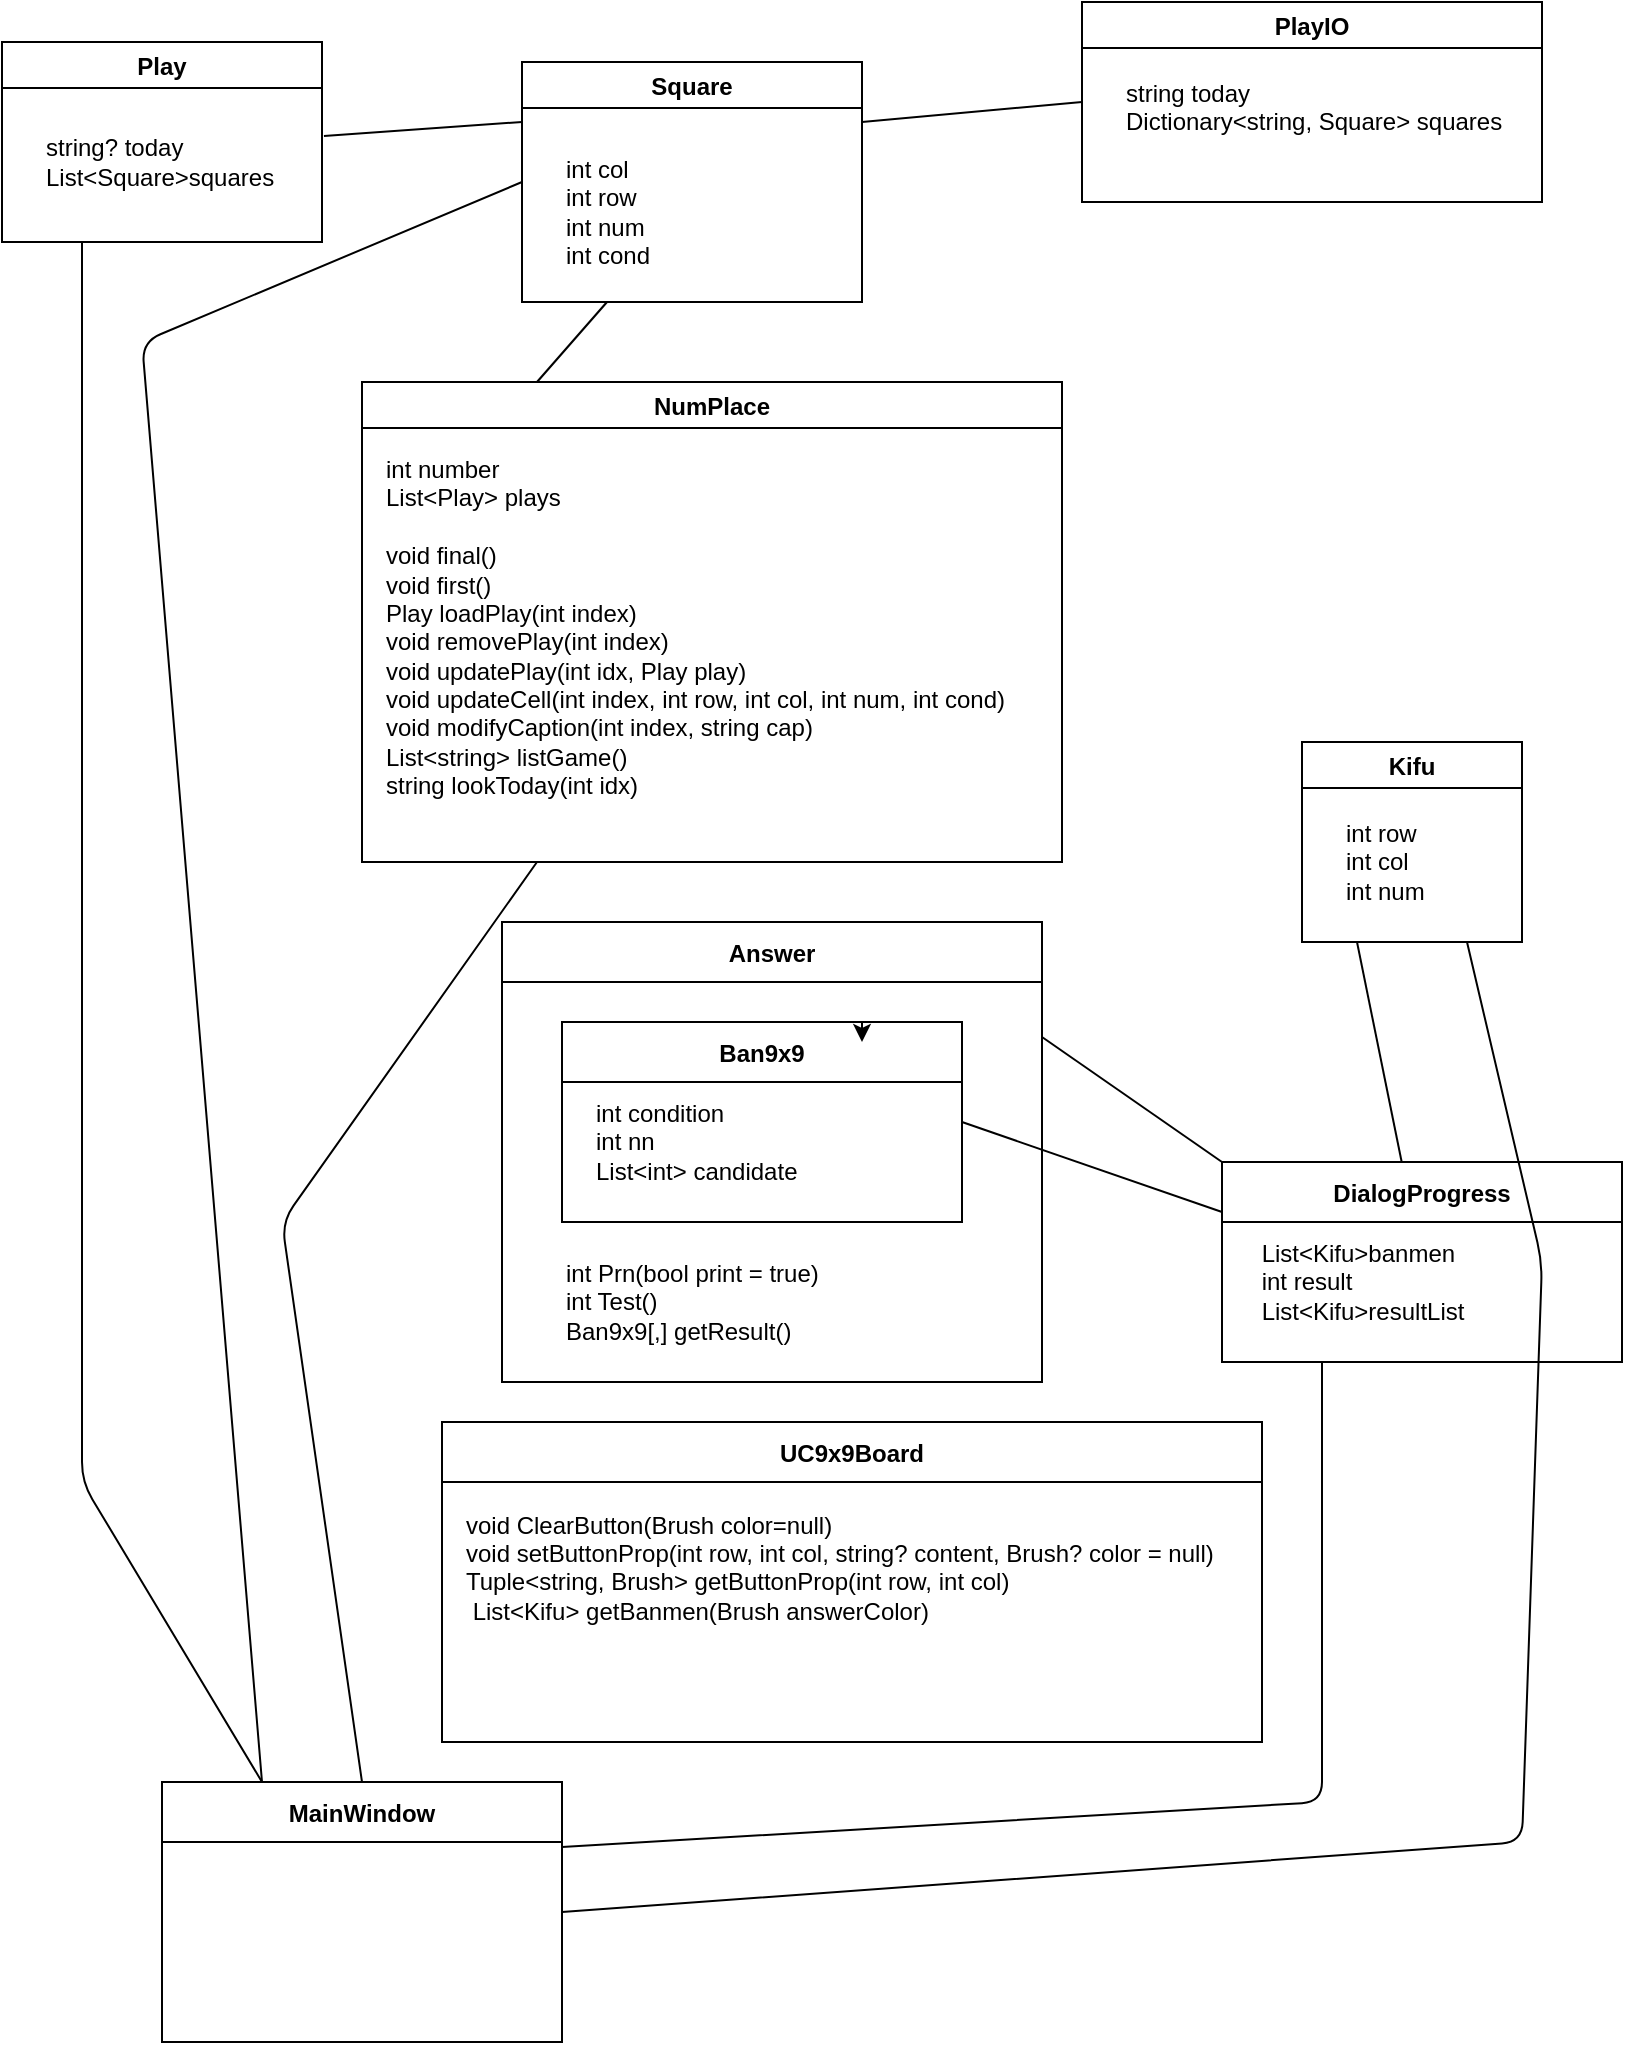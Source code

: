 <mxfile>
    <diagram id="me_GLtjgJL0bRL58kefk" name="Page-1">
        <mxGraphModel dx="865" dy="696" grid="1" gridSize="10" guides="1" tooltips="1" connect="1" arrows="1" fold="1" page="1" pageScale="1" pageWidth="850" pageHeight="1100" math="0" shadow="0">
            <root>
                <mxCell id="0"/>
                <mxCell id="1" parent="0"/>
                <mxCell id="5" value="Square" style="swimlane;" parent="1" vertex="1">
                    <mxGeometry x="300" y="70" width="170" height="120" as="geometry"/>
                </mxCell>
                <mxCell id="6" value="int col&lt;br&gt;int row&lt;br&gt;int num&lt;br&gt;int cond&lt;br&gt;" style="text;html=1;align=left;verticalAlign=middle;resizable=0;points=[];autosize=1;strokeColor=none;fillColor=none;" parent="5" vertex="1">
                    <mxGeometry x="20" y="40" width="70" height="70" as="geometry"/>
                </mxCell>
                <mxCell id="2" value="DialogProgress" style="swimlane;startSize=30;" parent="1" vertex="1">
                    <mxGeometry x="650" y="620" width="200" height="100" as="geometry"/>
                </mxCell>
                <mxCell id="3" value="&lt;div style=&quot;text-align: left;&quot;&gt;&lt;span style=&quot;background-color: initial;&quot;&gt;List&amp;lt;Kifu&amp;gt;banmen&lt;/span&gt;&lt;/div&gt;&lt;div style=&quot;text-align: left;&quot;&gt;&lt;span style=&quot;background-color: initial;&quot;&gt;int result&lt;/span&gt;&lt;/div&gt;&lt;div style=&quot;text-align: left;&quot;&gt;List&amp;lt;Kifu&amp;gt;resultList&lt;/div&gt;" style="text;html=1;align=center;verticalAlign=middle;resizable=0;points=[];autosize=1;strokeColor=none;fillColor=none;" parent="2" vertex="1">
                    <mxGeometry x="10" y="30" width="120" height="60" as="geometry"/>
                </mxCell>
                <mxCell id="7" value="Play" style="swimlane;" parent="1" vertex="1">
                    <mxGeometry x="40" y="60" width="160" height="100" as="geometry"/>
                </mxCell>
                <mxCell id="8" value="&lt;div&gt;string? today&lt;/div&gt;&lt;div&gt;List&amp;lt;Square&amp;gt;squares&lt;/div&gt;" style="text;html=1;align=left;verticalAlign=middle;resizable=0;points=[];autosize=1;strokeColor=none;fillColor=none;" parent="7" vertex="1">
                    <mxGeometry x="20" y="40" width="140" height="40" as="geometry"/>
                </mxCell>
                <mxCell id="9" value="PlayIO" style="swimlane;" parent="1" vertex="1">
                    <mxGeometry x="580" y="40" width="230" height="100" as="geometry"/>
                </mxCell>
                <mxCell id="10" value="&lt;div&gt;string today&lt;/div&gt;&lt;div&gt;Dictionary&amp;lt;string, Square&amp;gt; squares&lt;br&gt;&lt;/div&gt;&lt;div&gt;&lt;br&gt;&lt;/div&gt;" style="text;html=1;align=left;verticalAlign=middle;resizable=0;points=[];autosize=1;strokeColor=none;fillColor=none;" parent="9" vertex="1">
                    <mxGeometry x="20" y="30" width="210" height="60" as="geometry"/>
                </mxCell>
                <mxCell id="11" value="NumPlace" style="swimlane;" parent="1" vertex="1">
                    <mxGeometry x="220" y="230" width="350" height="240" as="geometry"/>
                </mxCell>
                <mxCell id="12" value="int number&amp;nbsp;&lt;br&gt;List&amp;lt;Play&amp;gt; plays&lt;br&gt;&lt;br&gt;void final()&lt;br&gt;void first()&lt;br&gt;Play loadPlay(int index)&lt;br&gt;void removePlay(int index)&lt;br&gt;void updatePlay(int idx, Play play)&lt;br&gt;void updateCell(int index, int row, int col, int num, int cond)&lt;br&gt;void modifyCaption(int index, string cap)&lt;br&gt;List&amp;lt;string&amp;gt; listGame()&lt;br&gt;string lookToday(int idx)&lt;br&gt;&lt;br&gt;" style="text;html=1;align=left;verticalAlign=middle;resizable=0;points=[];autosize=1;strokeColor=none;fillColor=none;" parent="11" vertex="1">
                    <mxGeometry x="10" y="30" width="330" height="200" as="geometry"/>
                </mxCell>
                <mxCell id="13" value="" style="endArrow=none;html=1;exitX=0.25;exitY=0;exitDx=0;exitDy=0;entryX=0.25;entryY=1;entryDx=0;entryDy=0;" parent="1" source="30" target="7" edge="1">
                    <mxGeometry width="50" height="50" relative="1" as="geometry">
                        <mxPoint x="110" y="580" as="sourcePoint"/>
                        <mxPoint x="110" y="320" as="targetPoint"/>
                        <Array as="points">
                            <mxPoint x="80" y="780"/>
                        </Array>
                    </mxGeometry>
                </mxCell>
                <mxCell id="17" value="" style="endArrow=none;html=1;entryX=0;entryY=0.25;entryDx=0;entryDy=0;exitX=1.007;exitY=0.175;exitDx=0;exitDy=0;exitPerimeter=0;" parent="1" source="8" target="5" edge="1">
                    <mxGeometry width="50" height="50" relative="1" as="geometry">
                        <mxPoint x="360" y="300" as="sourcePoint"/>
                        <mxPoint x="410" y="250" as="targetPoint"/>
                    </mxGeometry>
                </mxCell>
                <mxCell id="18" value="" style="endArrow=none;html=1;entryX=1;entryY=0.25;entryDx=0;entryDy=0;exitX=0;exitY=0.5;exitDx=0;exitDy=0;" parent="1" source="9" target="5" edge="1">
                    <mxGeometry width="50" height="50" relative="1" as="geometry">
                        <mxPoint x="190.98" y="177" as="sourcePoint"/>
                        <mxPoint x="260" y="140" as="targetPoint"/>
                    </mxGeometry>
                </mxCell>
                <mxCell id="19" value="Kifu" style="swimlane;" parent="1" vertex="1">
                    <mxGeometry x="690" y="410" width="110" height="100" as="geometry"/>
                </mxCell>
                <mxCell id="20" value="&lt;div&gt;int row&lt;br&gt;&lt;/div&gt;&lt;div&gt;int col&lt;br&gt;&lt;/div&gt;&lt;div&gt;int num&lt;br&gt;&lt;/div&gt;" style="text;html=1;align=left;verticalAlign=middle;resizable=0;points=[];autosize=1;strokeColor=none;fillColor=none;" parent="19" vertex="1">
                    <mxGeometry x="20" y="30" width="60" height="60" as="geometry"/>
                </mxCell>
                <mxCell id="22" value="" style="endArrow=none;html=1;exitX=0.25;exitY=0;exitDx=0;exitDy=0;entryX=0.25;entryY=1;entryDx=0;entryDy=0;" parent="1" source="11" target="5" edge="1">
                    <mxGeometry width="50" height="50" relative="1" as="geometry">
                        <mxPoint x="390" y="310" as="sourcePoint"/>
                        <mxPoint x="450" y="270" as="targetPoint"/>
                    </mxGeometry>
                </mxCell>
                <mxCell id="23" value="" style="endArrow=none;html=1;entryX=0.25;entryY=1;entryDx=0;entryDy=0;" parent="1" source="2" target="19" edge="1">
                    <mxGeometry width="50" height="50" relative="1" as="geometry">
                        <mxPoint x="342.5" y="340" as="sourcePoint"/>
                        <mxPoint x="460" y="280" as="targetPoint"/>
                    </mxGeometry>
                </mxCell>
                <mxCell id="24" value="Answer" style="swimlane;startSize=30;" parent="1" vertex="1">
                    <mxGeometry x="290" y="500" width="270" height="230" as="geometry"/>
                </mxCell>
                <mxCell id="25" value="&lt;div style=&quot;font-size: 12px;&quot;&gt;int Prn(bool print = true)&lt;/div&gt;&lt;div style=&quot;font-size: 12px;&quot;&gt;int Test()&lt;br style=&quot;font-size: 12px;&quot;&gt;&lt;/div&gt;&lt;div style=&quot;font-size: 12px;&quot;&gt;Ban9x9[,] getResult()&lt;br style=&quot;font-size: 12px;&quot;&gt;&lt;/div&gt;" style="text;html=1;align=left;verticalAlign=middle;resizable=0;points=[];autosize=1;strokeColor=none;fillColor=none;fontSize=12;" parent="24" vertex="1">
                    <mxGeometry x="30" y="160" width="150" height="60" as="geometry"/>
                </mxCell>
                <mxCell id="26" value="Ban9x9" style="swimlane;startSize=30;" parent="24" vertex="1">
                    <mxGeometry x="30" y="50" width="200" height="100" as="geometry"/>
                </mxCell>
                <mxCell id="27" value="int condition&lt;br&gt;int nn&lt;br&gt;List&amp;lt;int&amp;gt; candidate" style="text;html=1;align=left;verticalAlign=middle;resizable=0;points=[];autosize=1;strokeColor=none;fillColor=none;" parent="26" vertex="1">
                    <mxGeometry x="15" y="30" width="120" height="60" as="geometry"/>
                </mxCell>
                <mxCell id="28" style="edgeStyle=none;html=1;exitX=0.75;exitY=0;exitDx=0;exitDy=0;entryX=0.75;entryY=0.1;entryDx=0;entryDy=0;entryPerimeter=0;" parent="24" source="26" target="26" edge="1">
                    <mxGeometry relative="1" as="geometry"/>
                </mxCell>
                <mxCell id="29" value="" style="endArrow=none;html=1;entryX=1;entryY=0.5;entryDx=0;entryDy=0;exitX=0;exitY=0.25;exitDx=0;exitDy=0;" parent="1" source="2" target="26" edge="1">
                    <mxGeometry width="50" height="50" relative="1" as="geometry">
                        <mxPoint x="641.865" y="730" as="sourcePoint"/>
                        <mxPoint x="687.5" y="480" as="targetPoint"/>
                    </mxGeometry>
                </mxCell>
                <mxCell id="30" value="MainWindow" style="swimlane;startSize=30;" parent="1" vertex="1">
                    <mxGeometry x="120" y="930" width="200" height="130" as="geometry"/>
                </mxCell>
                <mxCell id="34" value="" style="endArrow=none;html=1;fontSize=12;exitX=0.5;exitY=0;exitDx=0;exitDy=0;entryX=0.25;entryY=1;entryDx=0;entryDy=0;" parent="1" source="30" target="11" edge="1">
                    <mxGeometry width="50" height="50" relative="1" as="geometry">
                        <mxPoint x="50" y="740" as="sourcePoint"/>
                        <mxPoint x="170" y="540" as="targetPoint"/>
                        <Array as="points">
                            <mxPoint x="180" y="650"/>
                        </Array>
                    </mxGeometry>
                </mxCell>
                <mxCell id="35" value="" style="endArrow=none;html=1;fontSize=12;entryX=1;entryY=0.25;entryDx=0;entryDy=0;exitX=0;exitY=0;exitDx=0;exitDy=0;" parent="1" source="2" target="24" edge="1">
                    <mxGeometry width="50" height="50" relative="1" as="geometry">
                        <mxPoint x="100" y="880" as="sourcePoint"/>
                        <mxPoint x="167.5" y="580" as="targetPoint"/>
                    </mxGeometry>
                </mxCell>
                <mxCell id="37" value="" style="endArrow=none;html=1;entryX=0.75;entryY=1;entryDx=0;entryDy=0;exitX=1;exitY=0.5;exitDx=0;exitDy=0;" parent="1" source="30" target="19" edge="1">
                    <mxGeometry width="50" height="50" relative="1" as="geometry">
                        <mxPoint x="719.244" y="710" as="sourcePoint"/>
                        <mxPoint x="717.5" y="560" as="targetPoint"/>
                        <Array as="points">
                            <mxPoint x="800" y="960"/>
                            <mxPoint x="810" y="670"/>
                        </Array>
                    </mxGeometry>
                </mxCell>
                <mxCell id="36" value="" style="endArrow=none;html=1;fontSize=12;entryX=0.25;entryY=1;entryDx=0;entryDy=0;exitX=1;exitY=0.25;exitDx=0;exitDy=0;" parent="1" source="30" target="2" edge="1">
                    <mxGeometry width="50" height="50" relative="1" as="geometry">
                        <mxPoint x="250" y="960" as="sourcePoint"/>
                        <mxPoint x="167.5" y="580" as="targetPoint"/>
                        <Array as="points">
                            <mxPoint x="700" y="940"/>
                        </Array>
                    </mxGeometry>
                </mxCell>
                <mxCell id="39" value="" style="endArrow=none;html=1;entryX=0;entryY=0.5;entryDx=0;entryDy=0;exitX=0.25;exitY=0;exitDx=0;exitDy=0;" parent="1" source="30" target="5" edge="1">
                    <mxGeometry width="50" height="50" relative="1" as="geometry">
                        <mxPoint x="120" y="490" as="sourcePoint"/>
                        <mxPoint x="310" y="110" as="targetPoint"/>
                        <Array as="points">
                            <mxPoint x="110" y="210"/>
                        </Array>
                    </mxGeometry>
                </mxCell>
                <mxCell id="40" value="UC9x9Board" style="swimlane;startSize=30;" parent="1" vertex="1">
                    <mxGeometry x="260" y="750" width="410" height="160" as="geometry"/>
                </mxCell>
                <mxCell id="41" value="&lt;div style=&quot;text-align: left;&quot;&gt;&lt;br&gt;&lt;/div&gt;" style="text;html=1;align=center;verticalAlign=middle;resizable=0;points=[];autosize=1;strokeColor=none;fillColor=none;" parent="40" vertex="1">
                    <mxGeometry x="60" y="45" width="20" height="30" as="geometry"/>
                </mxCell>
                <mxCell id="42" value="void ClearButton(Brush color=null)&lt;br&gt;void setButtonProp(int row, int col, string? content, Brush? color = null)&lt;br&gt;Tuple&amp;lt;string, Brush&amp;gt; getButtonProp(int row, int col)&lt;br&gt;&amp;nbsp;List&amp;lt;Kifu&amp;gt; getBanmen(Brush answerColor)&lt;br&gt;&lt;br&gt;" style="text;html=1;align=left;verticalAlign=middle;resizable=0;points=[];autosize=1;strokeColor=none;fillColor=none;" parent="40" vertex="1">
                    <mxGeometry x="10" y="35" width="400" height="90" as="geometry"/>
                </mxCell>
            </root>
        </mxGraphModel>
    </diagram>
    <diagram id="X0z2YuV_Ee1Ft0b2tX74" name="Answer">
        <mxGraphModel dx="865" dy="696" grid="1" gridSize="10" guides="1" tooltips="1" connect="1" arrows="1" fold="1" page="1" pageScale="1" pageWidth="850" pageHeight="1100" math="0" shadow="0">
            <root>
                <mxCell id="0"/>
                <mxCell id="1" parent="0"/>
                <mxCell id="rO-pXJ6Ltqhea1nxXYVm-3" value="Ban9x9" style="swimlane;startSize=30;" parent="1" vertex="1">
                    <mxGeometry x="80" y="40" width="200" height="140" as="geometry"/>
                </mxCell>
                <mxCell id="rO-pXJ6Ltqhea1nxXYVm-4" value="int condition&lt;br&gt;int nn&lt;br&gt;List&amp;lt;int&amp;gt; candidate" style="text;html=1;align=left;verticalAlign=middle;resizable=0;points=[];autosize=1;strokeColor=none;fillColor=none;" parent="rO-pXJ6Ltqhea1nxXYVm-3" vertex="1">
                    <mxGeometry x="15" y="30" width="120" height="60" as="geometry"/>
                </mxCell>
                <mxCell id="rO-pXJ6Ltqhea1nxXYVm-6" value="string ToString()" style="text;html=1;strokeColor=none;fillColor=none;align=left;verticalAlign=middle;whiteSpace=wrap;rounded=0;" parent="rO-pXJ6Ltqhea1nxXYVm-3" vertex="1">
                    <mxGeometry x="20" y="100" width="140" height="30" as="geometry"/>
                </mxCell>
                <mxCell id="rO-pXJ6Ltqhea1nxXYVm-7" value="&lt;b&gt;Answer&lt;/b&gt;" style="swimlane;fontStyle=0;align=center;verticalAlign=top;childLayout=stackLayout;horizontal=1;startSize=40;horizontalStack=0;resizeParent=1;resizeParentMax=0;resizeLast=0;collapsible=0;marginBottom=0;html=1;" parent="1" vertex="1">
                    <mxGeometry x="250" y="240" width="160" height="140" as="geometry"/>
                </mxCell>
                <mxCell id="rO-pXJ6Ltqhea1nxXYVm-10" value="int Prn(bool print = true)" style="text;html=1;strokeColor=none;fillColor=none;align=left;verticalAlign=middle;spacingLeft=4;spacingRight=4;overflow=hidden;rotatable=0;points=[[0,0.5],[1,0.5]];portConstraint=eastwest;fontColor=#808080;" parent="rO-pXJ6Ltqhea1nxXYVm-7" vertex="1">
                    <mxGeometry y="40" width="160" height="35" as="geometry"/>
                </mxCell>
                <mxCell id="rO-pXJ6Ltqhea1nxXYVm-12" value="" style="line;strokeWidth=1;fillColor=none;align=left;verticalAlign=middle;spacingTop=-1;spacingLeft=3;spacingRight=3;rotatable=0;labelPosition=right;points=[];portConstraint=eastwest;" parent="rO-pXJ6Ltqhea1nxXYVm-7" vertex="1">
                    <mxGeometry y="75" width="160" height="8" as="geometry"/>
                </mxCell>
                <mxCell id="rO-pXJ6Ltqhea1nxXYVm-14" value="int Prn(bool print&amp;nbsp; = true)&lt;br&gt;int Test()&lt;br&gt;Ban9x9[, ] getResult()" style="text;html=1;strokeColor=none;fillColor=none;align=left;verticalAlign=middle;spacingLeft=4;spacingRight=4;overflow=hidden;rotatable=0;points=[[0,0.5],[1,0.5]];portConstraint=eastwest;" parent="rO-pXJ6Ltqhea1nxXYVm-7" vertex="1">
                    <mxGeometry y="83" width="160" height="57" as="geometry"/>
                </mxCell>
                <mxCell id="rO-pXJ6Ltqhea1nxXYVm-15" value="&lt;b&gt;Solution&lt;/b&gt;" style="swimlane;fontStyle=0;align=center;verticalAlign=top;childLayout=stackLayout;horizontal=1;startSize=40;horizontalStack=0;resizeParent=1;resizeParentMax=0;resizeLast=0;collapsible=0;marginBottom=0;html=1;" parent="1" vertex="1">
                    <mxGeometry x="360" y="40" width="140" height="100" as="geometry"/>
                </mxCell>
                <mxCell id="rO-pXJ6Ltqhea1nxXYVm-16" value="int i&lt;br&gt;int j&lt;br&gt;int n" style="text;html=1;strokeColor=none;fillColor=none;align=left;verticalAlign=middle;spacingLeft=4;spacingRight=4;overflow=hidden;rotatable=0;points=[[0,0.5],[1,0.5]];portConstraint=eastwest;fontColor=#808080;" parent="rO-pXJ6Ltqhea1nxXYVm-15" vertex="1">
                    <mxGeometry y="40" width="140" height="60" as="geometry"/>
                </mxCell>
            </root>
        </mxGraphModel>
    </diagram>
    <diagram id="TGtltai5BGxukxwpL7BP" name="Answer::Test">
        <mxGraphModel dx="865" dy="696" grid="1" gridSize="10" guides="1" tooltips="1" connect="1" arrows="1" fold="1" page="1" pageScale="1" pageWidth="850" pageHeight="1100" math="0" shadow="0">
            <root>
                <mxCell id="0"/>
                <mxCell id="1" parent="0"/>
                <mxCell id="7fYHOcnR3qRTvw-TIdxf-1" value="Test" style="strokeWidth=1;html=1;shape=mxgraph.flowchart.terminator;whiteSpace=wrap;" parent="1" vertex="1">
                    <mxGeometry x="340" y="70" width="120" height="30" as="geometry"/>
                </mxCell>
                <mxCell id="7fYHOcnR3qRTvw-TIdxf-4" value="stasrtAddr()&lt;br&gt;( curr_i = -1,&lt;br&gt;&amp;nbsp; curr_j = 8 )" style="text;html=1;strokeColor=#2B2B2B;fillColor=none;align=center;verticalAlign=middle;whiteSpace=wrap;rounded=0;fontFamily=Verdana;fontSize=12;" parent="1" vertex="1">
                    <mxGeometry x="335" y="150" width="130" height="50" as="geometry"/>
                </mxCell>
                <mxCell id="7fYHOcnR3qRTvw-TIdxf-5" value="&lt;span style=&quot;font-size: 11px;&quot;&gt;int curr_i&lt;br&gt;&lt;/span&gt;int curr_j" style="ellipse;whiteSpace=wrap;html=1;aspect=fixed;" parent="1" vertex="1">
                    <mxGeometry x="600" y="170" width="80" height="80" as="geometry"/>
                </mxCell>
                <mxCell id="7fYHOcnR3qRTvw-TIdxf-6" value="" style="endArrow=block;html=1;fontFamily=Verdana;fontSize=12;endFill=1;exitX=1;exitY=0.5;exitDx=0;exitDy=0;dashed=1;" parent="1" source="7fYHOcnR3qRTvw-TIdxf-4" target="7fYHOcnR3qRTvw-TIdxf-5" edge="1">
                    <mxGeometry width="50" height="50" relative="1" as="geometry">
                        <mxPoint x="590" y="120" as="sourcePoint"/>
                        <mxPoint x="450" y="190" as="targetPoint"/>
                    </mxGeometry>
                </mxCell>
                <mxCell id="7fYHOcnR3qRTvw-TIdxf-8" value="" style="endArrow=classic;html=1;fontFamily=Verdana;fontSize=12;exitX=0.5;exitY=1;exitDx=0;exitDy=0;exitPerimeter=0;entryX=0.5;entryY=0;entryDx=0;entryDy=0;" parent="1" source="7fYHOcnR3qRTvw-TIdxf-1" target="7fYHOcnR3qRTvw-TIdxf-4" edge="1">
                    <mxGeometry width="50" height="50" relative="1" as="geometry">
                        <mxPoint x="320" y="200" as="sourcePoint"/>
                        <mxPoint x="370" y="150" as="targetPoint"/>
                    </mxGeometry>
                </mxCell>
                <mxCell id="7fYHOcnR3qRTvw-TIdxf-9" value="nextSpaceCell()" style="text;html=1;strokeColor=#2B2B2B;fillColor=none;align=center;verticalAlign=middle;whiteSpace=wrap;rounded=0;fontFamily=Verdana;fontSize=12;" parent="1" vertex="1">
                    <mxGeometry x="335" y="280" width="130" height="50" as="geometry"/>
                </mxCell>
                <mxCell id="7fYHOcnR3qRTvw-TIdxf-10" value="" style="endArrow=block;startArrow=block;html=1;fontFamily=Verdana;fontSize=12;entryX=0.038;entryY=0.663;entryDx=0;entryDy=0;exitX=1;exitY=0.5;exitDx=0;exitDy=0;endFill=1;startFill=1;dashed=1;entryPerimeter=0;strokeColor=#A6A6A6;" parent="1" source="7fYHOcnR3qRTvw-TIdxf-9" target="7fYHOcnR3qRTvw-TIdxf-5" edge="1">
                    <mxGeometry width="50" height="50" relative="1" as="geometry">
                        <mxPoint x="620" y="400" as="sourcePoint"/>
                        <mxPoint x="670" y="350" as="targetPoint"/>
                    </mxGeometry>
                </mxCell>
                <mxCell id="7fYHOcnR3qRTvw-TIdxf-11" value="" style="endArrow=classic;html=1;fontFamily=Verdana;fontSize=12;entryX=0.5;entryY=0;entryDx=0;entryDy=0;exitX=0.5;exitY=1;exitDx=0;exitDy=0;" parent="1" source="7fYHOcnR3qRTvw-TIdxf-4" target="7fYHOcnR3qRTvw-TIdxf-9" edge="1">
                    <mxGeometry width="50" height="50" relative="1" as="geometry">
                        <mxPoint x="370" y="240" as="sourcePoint"/>
                        <mxPoint x="410" y="160" as="targetPoint"/>
                    </mxGeometry>
                </mxCell>
                <mxCell id="7fYHOcnR3qRTvw-TIdxf-12" value="solution =&lt;br&gt;solutionCell(curr_i, curr_j)" style="text;html=1;strokeColor=#2B2B2B;fillColor=none;align=center;verticalAlign=middle;whiteSpace=wrap;rounded=0;fontFamily=Verdana;fontSize=12;" parent="1" vertex="1">
                    <mxGeometry x="290" y="390" width="220" height="50" as="geometry"/>
                </mxCell>
                <mxCell id="7fYHOcnR3qRTvw-TIdxf-13" value="" style="endArrow=classic;html=1;fontFamily=Verdana;fontSize=12;exitX=0.5;exitY=1;exitDx=0;exitDy=0;exitPerimeter=0;" parent="1" source="7fYHOcnR3qRTvw-TIdxf-9" target="7fYHOcnR3qRTvw-TIdxf-12" edge="1">
                    <mxGeometry width="50" height="50" relative="1" as="geometry">
                        <mxPoint x="410" y="210" as="sourcePoint"/>
                        <mxPoint x="410" y="290" as="targetPoint"/>
                    </mxGeometry>
                </mxCell>
                <mxCell id="7fYHOcnR3qRTvw-TIdxf-14" value="constructCandidate()&lt;br&gt;&lt;br&gt;( ban[ , ].candidate を更新する )" style="text;html=1;strokeColor=#2B2B2B;fillColor=none;align=center;verticalAlign=middle;whiteSpace=wrap;rounded=0;fontFamily=Verdana;fontSize=12;" parent="1" vertex="1">
                    <mxGeometry x="300" y="620" width="200" height="50" as="geometry"/>
                </mxCell>
                <mxCell id="7fYHOcnR3qRTvw-TIdxf-15" value="stasrtAddr()&lt;br&gt;( curr_i = -1,&amp;nbsp; curr_j = 8 )" style="text;html=1;strokeColor=#2B2B2B;fillColor=none;align=center;verticalAlign=middle;whiteSpace=wrap;rounded=0;fontFamily=Verdana;fontSize=12;" parent="1" vertex="1">
                    <mxGeometry x="300" y="710" width="200" height="40" as="geometry"/>
                </mxCell>
                <mxCell id="7fYHOcnR3qRTvw-TIdxf-16" value="" style="endArrow=classic;html=1;fontFamily=Verdana;fontSize=12;exitX=0.5;exitY=1;exitDx=0;exitDy=0;entryX=0.5;entryY=0;entryDx=0;entryDy=0;" parent="1" source="7fYHOcnR3qRTvw-TIdxf-14" target="7fYHOcnR3qRTvw-TIdxf-15" edge="1">
                    <mxGeometry width="50" height="50" relative="1" as="geometry">
                        <mxPoint x="500" y="440" as="sourcePoint"/>
                        <mxPoint x="500" y="500" as="targetPoint"/>
                    </mxGeometry>
                </mxCell>
                <mxCell id="7fYHOcnR3qRTvw-TIdxf-17" value="" style="endArrow=classic;html=1;fontFamily=Verdana;fontSize=12;exitX=0.5;exitY=1;exitDx=0;exitDy=0;entryX=0.5;entryY=0;entryDx=0;entryDy=0;" parent="1" source="7fYHOcnR3qRTvw-TIdxf-12" target="98r6rrpB8bDy7t_jHbLe-2" edge="1">
                    <mxGeometry width="50" height="50" relative="1" as="geometry">
                        <mxPoint x="410" y="450" as="sourcePoint"/>
                        <mxPoint x="410" y="510" as="targetPoint"/>
                    </mxGeometry>
                </mxCell>
                <mxCell id="7fYHOcnR3qRTvw-TIdxf-18" value="" style="endArrow=classic;html=1;fontFamily=Verdana;fontSize=12;exitX=1;exitY=0.75;exitDx=0;exitDy=0;rounded=0;" parent="1" source="7fYHOcnR3qRTvw-TIdxf-12" edge="1">
                    <mxGeometry width="50" height="50" relative="1" as="geometry">
                        <mxPoint x="410" y="340" as="sourcePoint"/>
                        <mxPoint x="400" y="240" as="targetPoint"/>
                        <Array as="points">
                            <mxPoint x="600" y="428"/>
                            <mxPoint x="600" y="800"/>
                            <mxPoint x="400" y="800"/>
                            <mxPoint x="240" y="800"/>
                            <mxPoint x="240" y="240"/>
                        </Array>
                    </mxGeometry>
                </mxCell>
                <mxCell id="7fYHOcnR3qRTvw-TIdxf-19" value="" style="endArrow=classic;html=1;fontFamily=Verdana;fontSize=12;exitX=0.5;exitY=1;exitDx=0;exitDy=0;" parent="1" source="7fYHOcnR3qRTvw-TIdxf-15" edge="1">
                    <mxGeometry width="50" height="50" relative="1" as="geometry">
                        <mxPoint x="400" y="800" as="sourcePoint"/>
                        <mxPoint x="400" y="800" as="targetPoint"/>
                    </mxGeometry>
                </mxCell>
                <mxCell id="7fYHOcnR3qRTvw-TIdxf-21" value="" style="edgeStyle=segmentEdgeStyle;endArrow=classic;html=1;curved=0;rounded=0;endSize=8;startSize=8;fontFamily=Verdana;fontSize=12;exitX=1;exitY=0.75;exitDx=0;exitDy=0;entryX=0.5;entryY=0;entryDx=0;entryDy=0;entryPerimeter=0;" parent="1" source="7fYHOcnR3qRTvw-TIdxf-9" target="7fYHOcnR3qRTvw-TIdxf-22" edge="1">
                    <mxGeometry width="50" height="50" relative="1" as="geometry">
                        <mxPoint x="560" y="380" as="sourcePoint"/>
                        <mxPoint x="680" y="400" as="targetPoint"/>
                    </mxGeometry>
                </mxCell>
                <mxCell id="7fYHOcnR3qRTvw-TIdxf-22" value="Test" style="strokeWidth=1;html=1;shape=mxgraph.flowchart.terminator;whiteSpace=wrap;" parent="1" vertex="1">
                    <mxGeometry x="620" y="370" width="120" height="30" as="geometry"/>
                </mxCell>
                <mxCell id="7fYHOcnR3qRTvw-TIdxf-23" value="" style="endArrow=block;html=1;fontFamily=Verdana;fontSize=12;endFill=1;exitX=0;exitY=1;exitDx=0;exitDy=0;dashed=1;entryX=1;entryY=0;entryDx=0;entryDy=0;strokeColor=#A1A1A1;" parent="1" source="7fYHOcnR3qRTvw-TIdxf-5" target="7fYHOcnR3qRTvw-TIdxf-12" edge="1">
                    <mxGeometry width="50" height="50" relative="1" as="geometry">
                        <mxPoint x="475" y="185" as="sourcePoint"/>
                        <mxPoint x="611.26" y="220.038" as="targetPoint"/>
                    </mxGeometry>
                </mxCell>
                <mxCell id="7fYHOcnR3qRTvw-TIdxf-24" value="" style="endArrow=block;html=1;fontFamily=Verdana;fontSize=12;endFill=1;exitX=1;exitY=0.5;exitDx=0;exitDy=0;dashed=1;entryX=0.5;entryY=1;entryDx=0;entryDy=0;strokeColor=#ABABAB;" parent="1" source="7fYHOcnR3qRTvw-TIdxf-15" target="7fYHOcnR3qRTvw-TIdxf-5" edge="1">
                    <mxGeometry width="50" height="50" relative="1" as="geometry">
                        <mxPoint x="475" y="185" as="sourcePoint"/>
                        <mxPoint x="611.26" y="220.038" as="targetPoint"/>
                    </mxGeometry>
                </mxCell>
                <mxCell id="7fYHOcnR3qRTvw-TIdxf-26" value="i (行 上から0,1,2, ... 8)&lt;br&gt;j (列 左から1,2, ... 8)" style="text;html=1;strokeColor=#2B2B2B;fillColor=none;align=center;verticalAlign=middle;whiteSpace=wrap;rounded=0;fontFamily=Verdana;fontSize=12;dashed=1;" parent="1" vertex="1">
                    <mxGeometry x="40" y="160" width="150" height="60" as="geometry"/>
                </mxCell>
                <mxCell id="7fYHOcnR3qRTvw-TIdxf-27" value="" style="endArrow=none;dashed=1;html=1;dashPattern=1 3;strokeWidth=2;rounded=0;fontFamily=Verdana;fontSize=12;entryX=0;entryY=0.5;entryDx=0;entryDy=0;exitX=1;exitY=0.5;exitDx=0;exitDy=0;" parent="1" source="7fYHOcnR3qRTvw-TIdxf-26" target="7fYHOcnR3qRTvw-TIdxf-4" edge="1">
                    <mxGeometry width="50" height="50" relative="1" as="geometry">
                        <mxPoint x="140" y="310" as="sourcePoint"/>
                        <mxPoint x="190" y="260" as="targetPoint"/>
                    </mxGeometry>
                </mxCell>
                <mxCell id="7fYHOcnR3qRTvw-TIdxf-28" value="" style="endArrow=none;dashed=1;html=1;dashPattern=1 3;strokeWidth=2;rounded=0;fontFamily=Verdana;fontSize=12;entryX=0;entryY=0.25;entryDx=0;entryDy=0;exitX=1;exitY=0.5;exitDx=0;exitDy=0;" parent="1" source="7fYHOcnR3qRTvw-TIdxf-26" target="7fYHOcnR3qRTvw-TIdxf-9" edge="1">
                    <mxGeometry width="50" height="50" relative="1" as="geometry">
                        <mxPoint x="200" y="225" as="sourcePoint"/>
                        <mxPoint x="345" y="185" as="targetPoint"/>
                    </mxGeometry>
                </mxCell>
                <mxCell id="PJdzIcHuqKARk9vAkCdZ-1" value="solution.n &amp;gt; 0" style="text;html=1;strokeColor=#2B2B2B;fillColor=none;align=center;verticalAlign=middle;whiteSpace=wrap;rounded=0;fontFamily=Verdana;fontSize=12;dashed=1;" parent="1" vertex="1">
                    <mxGeometry x="410" y="450" width="120" height="30" as="geometry"/>
                </mxCell>
                <mxCell id="98r6rrpB8bDy7t_jHbLe-2" value="ban[curr_i, curr_j].n&amp;nbsp;更新" style="text;html=1;strokeColor=#2B2B2B;fillColor=none;align=center;verticalAlign=middle;whiteSpace=wrap;rounded=0;fontFamily=Verdana;fontSize=12;" parent="1" vertex="1">
                    <mxGeometry x="300" y="520" width="200" height="50" as="geometry"/>
                </mxCell>
                <mxCell id="98r6rrpB8bDy7t_jHbLe-3" value="" style="endArrow=classic;html=1;fontFamily=Verdana;fontSize=12;exitX=0.5;exitY=1;exitDx=0;exitDy=0;entryX=0.5;entryY=0;entryDx=0;entryDy=0;" parent="1" source="98r6rrpB8bDy7t_jHbLe-2" target="7fYHOcnR3qRTvw-TIdxf-14" edge="1">
                    <mxGeometry width="50" height="50" relative="1" as="geometry">
                        <mxPoint x="410" y="690" as="sourcePoint"/>
                        <mxPoint x="420" y="620" as="targetPoint"/>
                    </mxGeometry>
                </mxCell>
            </root>
        </mxGraphModel>
    </diagram>
    <diagram name="Answer::Test::solutionCell" id="pbhO_uFkVTJMPcyx9r1v">
        <mxGraphModel dx="865" dy="696" grid="1" gridSize="10" guides="1" tooltips="1" connect="1" arrows="1" fold="1" page="1" pageScale="1" pageWidth="850" pageHeight="1100" math="0" shadow="0">
            <root>
                <mxCell id="2gstUMULsWz0CO_ZaqHL-0"/>
                <mxCell id="2gstUMULsWz0CO_ZaqHL-1" parent="2gstUMULsWz0CO_ZaqHL-0"/>
                <mxCell id="2gstUMULsWz0CO_ZaqHL-2" value="&lt;span style=&quot;font-family: Verdana;&quot;&gt;solutionCell(int i, int j)&lt;/span&gt;" style="strokeWidth=1;html=1;shape=mxgraph.flowchart.terminator;whiteSpace=wrap;" parent="2gstUMULsWz0CO_ZaqHL-1" vertex="1">
                    <mxGeometry x="170" y="40" width="140" height="50" as="geometry"/>
                </mxCell>
                <mxCell id="2gstUMULsWz0CO_ZaqHL-4" value="&lt;font style=&quot;font-size: 13px;&quot;&gt;ban[i, j].candidate&lt;/font&gt;" style="ellipse;html=1;aspect=fixed;align=center;strokeColor=#999999;" parent="2gstUMULsWz0CO_ZaqHL-1" vertex="1">
                    <mxGeometry x="440" y="25" width="80" height="80" as="geometry"/>
                </mxCell>
                <mxCell id="2gstUMULsWz0CO_ZaqHL-7" value="oneCandidate3x3(candi)" style="text;html=1;strokeColor=#2B2B2B;fillColor=none;align=center;verticalAlign=middle;whiteSpace=wrap;rounded=0;fontFamily=Verdana;fontSize=12;" parent="2gstUMULsWz0CO_ZaqHL-1" vertex="1">
                    <mxGeometry x="150" y="170" width="180" height="50" as="geometry"/>
                </mxCell>
                <mxCell id="2gstUMULsWz0CO_ZaqHL-8" value="" style="endArrow=none;startArrow=block;html=1;fontFamily=Verdana;fontSize=12;entryX=0.038;entryY=0.663;entryDx=0;entryDy=0;exitX=1;exitY=0.5;exitDx=0;exitDy=0;endFill=0;startFill=1;dashed=1;entryPerimeter=0;strokeColor=#A8A8A8;" parent="2gstUMULsWz0CO_ZaqHL-1" source="2gstUMULsWz0CO_ZaqHL-7" target="2gstUMULsWz0CO_ZaqHL-4" edge="1">
                    <mxGeometry width="50" height="50" relative="1" as="geometry">
                        <mxPoint x="620" y="400" as="sourcePoint"/>
                        <mxPoint x="670" y="350" as="targetPoint"/>
                    </mxGeometry>
                </mxCell>
                <mxCell id="2gstUMULsWz0CO_ZaqHL-9" value="" style="endArrow=classic;html=1;fontFamily=Verdana;fontSize=12;entryX=0.5;entryY=0;entryDx=0;entryDy=0;exitX=0.5;exitY=1;exitDx=0;exitDy=0;exitPerimeter=0;" parent="2gstUMULsWz0CO_ZaqHL-1" source="2gstUMULsWz0CO_ZaqHL-2" target="2gstUMULsWz0CO_ZaqHL-7" edge="1">
                    <mxGeometry width="50" height="50" relative="1" as="geometry">
                        <mxPoint x="400" y="200" as="sourcePoint"/>
                        <mxPoint x="410" y="160" as="targetPoint"/>
                    </mxGeometry>
                </mxCell>
                <mxCell id="2gstUMULsWz0CO_ZaqHL-10" value="" style="text;html=1;strokeColor=#2B2B2B;fillColor=none;align=center;verticalAlign=middle;whiteSpace=wrap;rounded=0;fontFamily=Verdana;fontSize=12;" parent="2gstUMULsWz0CO_ZaqHL-1" vertex="1">
                    <mxGeometry x="150" y="280" width="180" height="50" as="geometry"/>
                </mxCell>
                <mxCell id="2gstUMULsWz0CO_ZaqHL-11" value="" style="endArrow=classic;html=1;fontFamily=Verdana;fontSize=12;exitX=0.5;exitY=1;exitDx=0;exitDy=0;exitPerimeter=0;" parent="2gstUMULsWz0CO_ZaqHL-1" source="2gstUMULsWz0CO_ZaqHL-7" target="2gstUMULsWz0CO_ZaqHL-10" edge="1">
                    <mxGeometry width="50" height="50" relative="1" as="geometry">
                        <mxPoint x="410" y="210" as="sourcePoint"/>
                        <mxPoint x="410" y="290" as="targetPoint"/>
                    </mxGeometry>
                </mxCell>
                <mxCell id="2gstUMULsWz0CO_ZaqHL-12" value="" style="text;html=1;strokeColor=#2B2B2B;fillColor=none;align=center;verticalAlign=middle;whiteSpace=wrap;rounded=0;fontFamily=Verdana;fontSize=12;" parent="2gstUMULsWz0CO_ZaqHL-1" vertex="1">
                    <mxGeometry x="175" y="400" width="130" height="60" as="geometry"/>
                </mxCell>
                <mxCell id="2gstUMULsWz0CO_ZaqHL-15" value="" style="endArrow=classic;html=1;fontFamily=Verdana;fontSize=12;exitX=0.5;exitY=1;exitDx=0;exitDy=0;entryX=0.5;entryY=0;entryDx=0;entryDy=0;" parent="2gstUMULsWz0CO_ZaqHL-1" source="2gstUMULsWz0CO_ZaqHL-10" target="2gstUMULsWz0CO_ZaqHL-12" edge="1">
                    <mxGeometry width="50" height="50" relative="1" as="geometry">
                        <mxPoint x="410" y="450" as="sourcePoint"/>
                        <mxPoint x="410" y="510" as="targetPoint"/>
                    </mxGeometry>
                </mxCell>
                <mxCell id="2gstUMULsWz0CO_ZaqHL-18" value="" style="edgeStyle=segmentEdgeStyle;endArrow=classic;html=1;curved=0;rounded=0;endSize=8;startSize=8;fontFamily=Verdana;fontSize=12;exitX=1;exitY=0.75;exitDx=0;exitDy=0;entryX=0.5;entryY=0;entryDx=0;entryDy=0;entryPerimeter=0;" parent="2gstUMULsWz0CO_ZaqHL-1" source="2gstUMULsWz0CO_ZaqHL-7" target="2gstUMULsWz0CO_ZaqHL-19" edge="1">
                    <mxGeometry width="50" height="50" relative="1" as="geometry">
                        <mxPoint x="560" y="380" as="sourcePoint"/>
                        <mxPoint x="680" y="400" as="targetPoint"/>
                    </mxGeometry>
                </mxCell>
                <mxCell id="2gstUMULsWz0CO_ZaqHL-19" value="&lt;span style=&quot;font-family: Verdana;&quot;&gt;Solution(i, j, candi)&lt;/span&gt;" style="strokeWidth=1;html=1;shape=mxgraph.flowchart.terminator;whiteSpace=wrap;" parent="2gstUMULsWz0CO_ZaqHL-1" vertex="1">
                    <mxGeometry x="620" y="480" width="120" height="30" as="geometry"/>
                </mxCell>
                <mxCell id="2gstUMULsWz0CO_ZaqHL-22" value="List&amp;lt;int&amp;gt;" style="text;html=1;strokeColor=#2B2B2B;fillColor=none;align=center;verticalAlign=middle;whiteSpace=wrap;rounded=0;fontFamily=Verdana;fontSize=12;dashed=1;" parent="2gstUMULsWz0CO_ZaqHL-1" vertex="1">
                    <mxGeometry x="370" y="140" width="100" height="30" as="geometry"/>
                </mxCell>
                <mxCell id="2JlDdkP8YE2nf9WM_GNx-2" value="" style="endArrow=classic;html=1;fontSize=13;exitX=1;exitY=0.5;exitDx=0;exitDy=0;" parent="2gstUMULsWz0CO_ZaqHL-1" source="2gstUMULsWz0CO_ZaqHL-10" edge="1">
                    <mxGeometry width="50" height="50" relative="1" as="geometry">
                        <mxPoint x="400" y="340" as="sourcePoint"/>
                        <mxPoint x="680" y="310" as="targetPoint"/>
                    </mxGeometry>
                </mxCell>
                <mxCell id="2JlDdkP8YE2nf9WM_GNx-3" value="" style="endArrow=classic;html=1;fontSize=13;exitX=1;exitY=0.5;exitDx=0;exitDy=0;" parent="2gstUMULsWz0CO_ZaqHL-1" source="2gstUMULsWz0CO_ZaqHL-12" edge="1">
                    <mxGeometry width="50" height="50" relative="1" as="geometry">
                        <mxPoint x="475" y="315" as="sourcePoint"/>
                        <mxPoint x="680" y="430" as="targetPoint"/>
                    </mxGeometry>
                </mxCell>
                <mxCell id="2JlDdkP8YE2nf9WM_GNx-4" value="" style="endArrow=none;startArrow=block;html=1;fontFamily=Verdana;fontSize=12;entryX=0;entryY=1;entryDx=0;entryDy=0;exitX=1;exitY=0.25;exitDx=0;exitDy=0;endFill=0;startFill=1;dashed=1;strokeColor=#878787;" parent="2gstUMULsWz0CO_ZaqHL-1" source="2gstUMULsWz0CO_ZaqHL-10" target="2gstUMULsWz0CO_ZaqHL-4" edge="1">
                    <mxGeometry width="50" height="50" relative="1" as="geometry">
                        <mxPoint x="500" y="205" as="sourcePoint"/>
                        <mxPoint x="653.04" y="133.04" as="targetPoint"/>
                    </mxGeometry>
                </mxCell>
                <mxCell id="2JlDdkP8YE2nf9WM_GNx-5" value="" style="endArrow=none;startArrow=block;html=1;fontFamily=Verdana;fontSize=12;entryX=0.5;entryY=1;entryDx=0;entryDy=0;exitX=1;exitY=0.25;exitDx=0;exitDy=0;endFill=0;startFill=1;dashed=1;strokeColor=#A6A6A6;" parent="2gstUMULsWz0CO_ZaqHL-1" source="2gstUMULsWz0CO_ZaqHL-12" target="2gstUMULsWz0CO_ZaqHL-4" edge="1">
                    <mxGeometry width="50" height="50" relative="1" as="geometry">
                        <mxPoint x="475" y="302.5" as="sourcePoint"/>
                        <mxPoint x="661.716" y="148.284" as="targetPoint"/>
                    </mxGeometry>
                </mxCell>
                <mxCell id="2JlDdkP8YE2nf9WM_GNx-6" value="3x3Cell内の候補に n が一つ" style="text;html=1;strokeColor=#2B2B2B;fillColor=none;align=center;verticalAlign=middle;whiteSpace=wrap;rounded=0;fontFamily=Verdana;fontSize=12;dashed=1;" parent="2gstUMULsWz0CO_ZaqHL-1" vertex="1">
                    <mxGeometry x="530" y="170" width="190" height="30" as="geometry"/>
                </mxCell>
                <mxCell id="2JlDdkP8YE2nf9WM_GNx-7" value="" style="edgeStyle=segmentEdgeStyle;endArrow=classic;html=1;curved=0;rounded=0;endSize=8;startSize=8;strokeColor=#080808;fontSize=13;exitX=0.5;exitY=1;exitDx=0;exitDy=0;" parent="2gstUMULsWz0CO_ZaqHL-1" source="2gstUMULsWz0CO_ZaqHL-12" edge="1">
                    <mxGeometry width="50" height="50" relative="1" as="geometry">
                        <mxPoint x="130" y="570" as="sourcePoint"/>
                        <mxPoint x="240" y="120" as="targetPoint"/>
                        <Array as="points">
                            <mxPoint x="240" y="530"/>
                            <mxPoint x="80" y="530"/>
                            <mxPoint x="80" y="120"/>
                            <mxPoint x="240" y="120"/>
                        </Array>
                    </mxGeometry>
                </mxCell>
                <mxCell id="7WyoViCj_q0shkHBHj4g-0" value="3x3マス外 6マスにh方向,v方向性があれば 3x3のh,v方向を除外できる" style="text;html=1;strokeColor=#2B2B2B;fillColor=none;align=center;verticalAlign=middle;whiteSpace=wrap;rounded=0;fontFamily=Verdana;fontSize=12;dashed=1;" parent="2gstUMULsWz0CO_ZaqHL-1" vertex="1">
                    <mxGeometry x="385" y="270" width="275" height="30" as="geometry"/>
                </mxCell>
                <mxCell id="7-BDI0ZTY6tOpULwY3e8-0" value="" style="childLayout=tableLayout;recursiveResize=0;shadow=0;fillColor=none;" parent="2gstUMULsWz0CO_ZaqHL-1" vertex="1">
                    <mxGeometry x="140" y="720" width="433" height="140" as="geometry"/>
                </mxCell>
                <mxCell id="7-BDI0ZTY6tOpULwY3e8-13" style="shape=tableRow;horizontal=0;startSize=0;swimlaneHead=0;swimlaneBody=0;top=0;left=0;bottom=0;right=0;dropTarget=0;collapsible=0;recursiveResize=0;expand=0;fontStyle=0;fillColor=none;strokeColor=inherit;" parent="7-BDI0ZTY6tOpULwY3e8-0" vertex="1">
                    <mxGeometry width="433" height="47" as="geometry"/>
                </mxCell>
                <mxCell id="7-BDI0ZTY6tOpULwY3e8-28" value="0&lt;br&gt;(0,1,2)" style="connectable=0;recursiveResize=0;strokeColor=inherit;fillColor=none;align=center;whiteSpace=wrap;html=1;" parent="7-BDI0ZTY6tOpULwY3e8-13" vertex="1">
                    <mxGeometry width="62" height="47" as="geometry">
                        <mxRectangle width="62" height="47" as="alternateBounds"/>
                    </mxGeometry>
                </mxCell>
                <mxCell id="7-BDI0ZTY6tOpULwY3e8-22" value="3" style="connectable=0;recursiveResize=0;strokeColor=inherit;fillColor=none;align=center;whiteSpace=wrap;html=1;" parent="7-BDI0ZTY6tOpULwY3e8-13" vertex="1">
                    <mxGeometry x="62" width="62" height="47" as="geometry">
                        <mxRectangle width="62" height="47" as="alternateBounds"/>
                    </mxGeometry>
                </mxCell>
                <mxCell id="7-BDI0ZTY6tOpULwY3e8-19" value="4" style="connectable=0;recursiveResize=0;strokeColor=inherit;fillColor=none;align=center;whiteSpace=wrap;html=1;" parent="7-BDI0ZTY6tOpULwY3e8-13" vertex="1">
                    <mxGeometry x="124" width="62" height="47" as="geometry">
                        <mxRectangle width="62" height="47" as="alternateBounds"/>
                    </mxGeometry>
                </mxCell>
                <mxCell id="7-BDI0ZTY6tOpULwY3e8-16" value="5" style="connectable=0;recursiveResize=0;strokeColor=inherit;fillColor=none;align=center;whiteSpace=wrap;html=1;" parent="7-BDI0ZTY6tOpULwY3e8-13" vertex="1">
                    <mxGeometry x="186" width="62" height="47" as="geometry">
                        <mxRectangle width="62" height="47" as="alternateBounds"/>
                    </mxGeometry>
                </mxCell>
                <mxCell id="7-BDI0ZTY6tOpULwY3e8-25" value="6" style="connectable=0;recursiveResize=0;strokeColor=inherit;fillColor=none;align=center;whiteSpace=wrap;html=1;" parent="7-BDI0ZTY6tOpULwY3e8-13" vertex="1">
                    <mxGeometry x="248" width="61" height="47" as="geometry">
                        <mxRectangle width="61" height="47" as="alternateBounds"/>
                    </mxGeometry>
                </mxCell>
                <mxCell id="7-BDI0ZTY6tOpULwY3e8-14" value="7" style="connectable=0;recursiveResize=0;strokeColor=inherit;fillColor=none;align=center;whiteSpace=wrap;html=1;" parent="7-BDI0ZTY6tOpULwY3e8-13" vertex="1">
                    <mxGeometry x="309" width="61" height="47" as="geometry">
                        <mxRectangle width="61" height="47" as="alternateBounds"/>
                    </mxGeometry>
                </mxCell>
                <mxCell id="7-BDI0ZTY6tOpULwY3e8-15" value="8" style="connectable=0;recursiveResize=0;strokeColor=inherit;fillColor=none;align=center;whiteSpace=wrap;html=1;" parent="7-BDI0ZTY6tOpULwY3e8-13" vertex="1">
                    <mxGeometry x="370" width="63" height="47" as="geometry">
                        <mxRectangle width="63" height="47" as="alternateBounds"/>
                    </mxGeometry>
                </mxCell>
                <mxCell id="7-BDI0ZTY6tOpULwY3e8-1" value="" style="shape=tableRow;horizontal=0;startSize=0;swimlaneHead=0;swimlaneBody=0;top=0;left=0;bottom=0;right=0;dropTarget=0;collapsible=0;recursiveResize=0;expand=0;fontStyle=0;fillColor=none;strokeColor=inherit;" parent="7-BDI0ZTY6tOpULwY3e8-0" vertex="1">
                    <mxGeometry y="47" width="433" height="47" as="geometry"/>
                </mxCell>
                <mxCell id="7-BDI0ZTY6tOpULwY3e8-29" value="1&lt;br&gt;(3,4,5)" style="connectable=0;recursiveResize=0;strokeColor=inherit;fillColor=none;align=center;whiteSpace=wrap;html=1;" parent="7-BDI0ZTY6tOpULwY3e8-1" vertex="1">
                    <mxGeometry width="62" height="47" as="geometry">
                        <mxRectangle width="62" height="47" as="alternateBounds"/>
                    </mxGeometry>
                </mxCell>
                <mxCell id="7-BDI0ZTY6tOpULwY3e8-23" value="0" style="connectable=0;recursiveResize=0;strokeColor=inherit;fillColor=none;align=center;whiteSpace=wrap;html=1;" parent="7-BDI0ZTY6tOpULwY3e8-1" vertex="1">
                    <mxGeometry x="62" width="62" height="47" as="geometry">
                        <mxRectangle width="62" height="47" as="alternateBounds"/>
                    </mxGeometry>
                </mxCell>
                <mxCell id="7-BDI0ZTY6tOpULwY3e8-20" value="1" style="connectable=0;recursiveResize=0;strokeColor=inherit;fillColor=none;align=center;whiteSpace=wrap;html=1;" parent="7-BDI0ZTY6tOpULwY3e8-1" vertex="1">
                    <mxGeometry x="124" width="62" height="47" as="geometry">
                        <mxRectangle width="62" height="47" as="alternateBounds"/>
                    </mxGeometry>
                </mxCell>
                <mxCell id="7-BDI0ZTY6tOpULwY3e8-17" value="2" style="connectable=0;recursiveResize=0;strokeColor=inherit;fillColor=none;align=center;whiteSpace=wrap;html=1;" parent="7-BDI0ZTY6tOpULwY3e8-1" vertex="1">
                    <mxGeometry x="186" width="62" height="47" as="geometry">
                        <mxRectangle width="62" height="47" as="alternateBounds"/>
                    </mxGeometry>
                </mxCell>
                <mxCell id="7-BDI0ZTY6tOpULwY3e8-26" value="6" style="connectable=0;recursiveResize=0;strokeColor=inherit;fillColor=none;align=center;whiteSpace=wrap;html=1;" parent="7-BDI0ZTY6tOpULwY3e8-1" vertex="1">
                    <mxGeometry x="248" width="61" height="47" as="geometry">
                        <mxRectangle width="61" height="47" as="alternateBounds"/>
                    </mxGeometry>
                </mxCell>
                <mxCell id="7-BDI0ZTY6tOpULwY3e8-2" value="7" style="connectable=0;recursiveResize=0;strokeColor=inherit;fillColor=none;align=center;whiteSpace=wrap;html=1;" parent="7-BDI0ZTY6tOpULwY3e8-1" vertex="1">
                    <mxGeometry x="309" width="61" height="47" as="geometry">
                        <mxRectangle width="61" height="47" as="alternateBounds"/>
                    </mxGeometry>
                </mxCell>
                <mxCell id="7-BDI0ZTY6tOpULwY3e8-3" value="8" style="connectable=0;recursiveResize=0;strokeColor=inherit;fillColor=none;align=center;whiteSpace=wrap;html=1;" parent="7-BDI0ZTY6tOpULwY3e8-1" vertex="1">
                    <mxGeometry x="370" width="63" height="47" as="geometry">
                        <mxRectangle width="63" height="47" as="alternateBounds"/>
                    </mxGeometry>
                </mxCell>
                <mxCell id="7-BDI0ZTY6tOpULwY3e8-5" style="shape=tableRow;horizontal=0;startSize=0;swimlaneHead=0;swimlaneBody=0;top=0;left=0;bottom=0;right=0;dropTarget=0;collapsible=0;recursiveResize=0;expand=0;fontStyle=0;fillColor=none;strokeColor=inherit;" parent="7-BDI0ZTY6tOpULwY3e8-0" vertex="1">
                    <mxGeometry y="94" width="433" height="46" as="geometry"/>
                </mxCell>
                <mxCell id="7-BDI0ZTY6tOpULwY3e8-30" value="2&lt;br&gt;(6,7,8)" style="connectable=0;recursiveResize=0;strokeColor=inherit;fillColor=none;align=center;whiteSpace=wrap;html=1;" parent="7-BDI0ZTY6tOpULwY3e8-5" vertex="1">
                    <mxGeometry width="62" height="46" as="geometry">
                        <mxRectangle width="62" height="46" as="alternateBounds"/>
                    </mxGeometry>
                </mxCell>
                <mxCell id="7-BDI0ZTY6tOpULwY3e8-24" value="0" style="connectable=0;recursiveResize=0;strokeColor=inherit;fillColor=none;align=center;whiteSpace=wrap;html=1;" parent="7-BDI0ZTY6tOpULwY3e8-5" vertex="1">
                    <mxGeometry x="62" width="62" height="46" as="geometry">
                        <mxRectangle width="62" height="46" as="alternateBounds"/>
                    </mxGeometry>
                </mxCell>
                <mxCell id="7-BDI0ZTY6tOpULwY3e8-21" value="1" style="connectable=0;recursiveResize=0;strokeColor=inherit;fillColor=none;align=center;whiteSpace=wrap;html=1;" parent="7-BDI0ZTY6tOpULwY3e8-5" vertex="1">
                    <mxGeometry x="124" width="62" height="46" as="geometry">
                        <mxRectangle width="62" height="46" as="alternateBounds"/>
                    </mxGeometry>
                </mxCell>
                <mxCell id="7-BDI0ZTY6tOpULwY3e8-18" value="2" style="connectable=0;recursiveResize=0;strokeColor=inherit;fillColor=none;align=center;whiteSpace=wrap;html=1;" parent="7-BDI0ZTY6tOpULwY3e8-5" vertex="1">
                    <mxGeometry x="186" width="62" height="46" as="geometry">
                        <mxRectangle width="62" height="46" as="alternateBounds"/>
                    </mxGeometry>
                </mxCell>
                <mxCell id="7-BDI0ZTY6tOpULwY3e8-27" value="3" style="connectable=0;recursiveResize=0;strokeColor=inherit;fillColor=none;align=center;whiteSpace=wrap;html=1;" parent="7-BDI0ZTY6tOpULwY3e8-5" vertex="1">
                    <mxGeometry x="248" width="61" height="46" as="geometry">
                        <mxRectangle width="61" height="46" as="alternateBounds"/>
                    </mxGeometry>
                </mxCell>
                <mxCell id="7-BDI0ZTY6tOpULwY3e8-6" value="4" style="connectable=0;recursiveResize=0;strokeColor=inherit;fillColor=none;align=center;whiteSpace=wrap;html=1;" parent="7-BDI0ZTY6tOpULwY3e8-5" vertex="1">
                    <mxGeometry x="309" width="61" height="46" as="geometry">
                        <mxRectangle width="61" height="46" as="alternateBounds"/>
                    </mxGeometry>
                </mxCell>
                <mxCell id="7-BDI0ZTY6tOpULwY3e8-7" value="5" style="connectable=0;recursiveResize=0;strokeColor=inherit;fillColor=none;align=center;whiteSpace=wrap;html=1;" parent="7-BDI0ZTY6tOpULwY3e8-5" vertex="1">
                    <mxGeometry x="370" width="63" height="46" as="geometry">
                        <mxRectangle width="63" height="46" as="alternateBounds"/>
                    </mxGeometry>
                </mxCell>
            </root>
        </mxGraphModel>
    </diagram>
    <diagram id="ZNKzi4PGh0eeYh_XzeZj" name="::Test::ConstructCandidate">
        <mxGraphModel dx="865" dy="696" grid="1" gridSize="10" guides="1" tooltips="1" connect="1" arrows="1" fold="1" page="1" pageScale="1" pageWidth="850" pageHeight="1100" math="0" shadow="0">
            <root>
                <mxCell id="0"/>
                <mxCell id="1" parent="0"/>
                <mxCell id="XjXUL28whO3pfH6isdq--1" value="constructCandidate" style="strokeWidth=1;html=1;shape=mxgraph.flowchart.terminator;whiteSpace=wrap;fillStyle=hatch;" parent="1" vertex="1">
                    <mxGeometry x="210" y="50" width="140" height="40" as="geometry"/>
                </mxCell>
                <mxCell id="XjXUL28whO3pfH6isdq--2" value="ban[i,j].candicate = candidateFromAnser(i, j)" style="rounded=0;absoluteArcSize=1;arcSize=14;strokeWidth=1;fillStyle=hatch;glass=0;shadow=0;allowArrows=0;html=1;" parent="1" vertex="1">
                    <mxGeometry x="160" y="290" width="240" height="50" as="geometry"/>
                </mxCell>
                <mxCell id="XjXUL28whO3pfH6isdq--3" value="" style="endArrow=classic;html=1;entryX=0.5;entryY=0;entryDx=0;entryDy=0;exitX=0.5;exitY=1;exitDx=0;exitDy=0;exitPerimeter=0;" parent="1" source="XjXUL28whO3pfH6isdq--1" target="XjXUL28whO3pfH6isdq--2" edge="1">
                    <mxGeometry width="50" height="50" relative="1" as="geometry">
                        <mxPoint x="60" y="140" as="sourcePoint"/>
                        <mxPoint x="110" y="90" as="targetPoint"/>
                    </mxGeometry>
                </mxCell>
                <mxCell id="XjXUL28whO3pfH6isdq--4" value="constructCandidate" style="strokeWidth=1;html=1;shape=mxgraph.flowchart.terminator;whiteSpace=wrap;fillStyle=hatch;" parent="1" vertex="1">
                    <mxGeometry x="210" y="980" width="140" height="40" as="geometry"/>
                </mxCell>
                <mxCell id="XjXUL28whO3pfH6isdq--5" value="" style="endArrow=classic;html=1;exitX=0.5;exitY=1;exitDx=0;exitDy=0;" parent="1" source="XjXUL28whO3pfH6isdq--2" target="8SyC_nlUXcy1A1TQNo6J-9" edge="1">
                    <mxGeometry width="50" height="50" relative="1" as="geometry">
                        <mxPoint x="290" y="80" as="sourcePoint"/>
                        <mxPoint x="290" y="190" as="targetPoint"/>
                    </mxGeometry>
                </mxCell>
                <mxCell id="XjXUL28whO3pfH6isdq--6" value="i&amp;nbsp; 0,1,2, ... 8" style="text;html=1;strokeColor=#2B2B2B;fillColor=none;align=center;verticalAlign=middle;whiteSpace=wrap;rounded=0;fontFamily=Verdana;fontSize=12;dashed=1;" parent="1" vertex="1">
                    <mxGeometry x="50" y="130" width="110" height="20" as="geometry"/>
                </mxCell>
                <mxCell id="XjXUL28whO3pfH6isdq--7" value="j&amp;nbsp; 0,1,2, ... 8" style="text;html=1;strokeColor=#2B2B2B;fillColor=none;align=center;verticalAlign=middle;whiteSpace=wrap;rounded=0;fontFamily=Verdana;fontSize=12;dashed=1;" parent="1" vertex="1">
                    <mxGeometry x="90" y="180" width="110" height="20" as="geometry"/>
                </mxCell>
                <mxCell id="XjXUL28whO3pfH6isdq--8" value="" style="edgeStyle=elbowEdgeStyle;endArrow=classic;html=1;rounded=0;endSize=8;startSize=8;endFill=1;startArrow=none;startFill=0;" parent="1" edge="1">
                    <mxGeometry width="50" height="50" relative="1" as="geometry">
                        <mxPoint x="280" y="380" as="sourcePoint"/>
                        <mxPoint x="280" y="170" as="targetPoint"/>
                        <Array as="points">
                            <mxPoint x="80" y="240"/>
                        </Array>
                    </mxGeometry>
                </mxCell>
                <mxCell id="XjXUL28whO3pfH6isdq--9" value="" style="edgeStyle=elbowEdgeStyle;endArrow=classic;html=1;rounded=0;endSize=8;startSize=8;" parent="1" edge="1">
                    <mxGeometry width="50" height="50" relative="1" as="geometry">
                        <mxPoint x="280" y="400" as="sourcePoint"/>
                        <mxPoint x="280" y="120" as="targetPoint"/>
                        <Array as="points">
                            <mxPoint x="40" y="240"/>
                        </Array>
                    </mxGeometry>
                </mxCell>
                <mxCell id="TgfoQeq1aRwzUo_fCK2v-1" value="candidateFromAnser(i, j)" style="strokeWidth=1;html=1;shape=mxgraph.flowchart.terminator;whiteSpace=wrap;fillStyle=hatch;" parent="1" vertex="1">
                    <mxGeometry x="520" y="200" width="140" height="40" as="geometry"/>
                </mxCell>
                <mxCell id="ED8KaVUt9_KKgxPSBeS6-1" value="nine&lt;br&gt;[1,1,1,1,1,1,1,1,1]" style="ellipse;whiteSpace=wrap;html=1;aspect=fixed;" parent="1" vertex="1">
                    <mxGeometry x="760" y="255" width="80" height="80" as="geometry"/>
                </mxCell>
                <mxCell id="ED8KaVUt9_KKgxPSBeS6-2" value="3x3セルの問題/解答がある位置を 0 にする" style="rounded=0;absoluteArcSize=1;arcSize=14;strokeWidth=1;fillStyle=hatch;glass=0;shadow=0;allowArrows=0;html=1;" parent="1" vertex="1">
                    <mxGeometry x="480" y="270" width="220" height="50" as="geometry"/>
                </mxCell>
                <mxCell id="ED8KaVUt9_KKgxPSBeS6-3" value="" style="endArrow=classic;html=1;exitX=1;exitY=0.5;exitDx=0;exitDy=0;entryX=0;entryY=0.5;entryDx=0;entryDy=0;" parent="1" source="ED8KaVUt9_KKgxPSBeS6-2" target="ED8KaVUt9_KKgxPSBeS6-1" edge="1">
                    <mxGeometry width="50" height="50" relative="1" as="geometry">
                        <mxPoint x="810" y="240" as="sourcePoint"/>
                        <mxPoint x="860" y="190" as="targetPoint"/>
                    </mxGeometry>
                </mxCell>
                <mxCell id="ED8KaVUt9_KKgxPSBeS6-4" value="" style="endArrow=classic;html=1;entryX=0.5;entryY=0;entryDx=0;entryDy=0;exitX=0.5;exitY=1;exitDx=0;exitDy=0;exitPerimeter=0;" parent="1" source="TgfoQeq1aRwzUo_fCK2v-1" target="ED8KaVUt9_KKgxPSBeS6-2" edge="1">
                    <mxGeometry width="50" height="50" relative="1" as="geometry">
                        <mxPoint x="430" y="50" as="sourcePoint"/>
                        <mxPoint x="430" y="150" as="targetPoint"/>
                    </mxGeometry>
                </mxCell>
                <mxCell id="fRAen7NvDrtUGxJSI4Z9-1" value="" style="childLayout=tableLayout;recursiveResize=0;shadow=0;fillColor=none;" parent="1" vertex="1">
                    <mxGeometry x="385" y="50" width="410" height="90" as="geometry"/>
                </mxCell>
                <mxCell id="fRAen7NvDrtUGxJSI4Z9-2" style="shape=tableRow;horizontal=0;startSize=0;swimlaneHead=0;swimlaneBody=0;top=0;left=0;bottom=0;right=0;dropTarget=0;collapsible=0;recursiveResize=0;expand=0;fontStyle=0;fillColor=none;strokeColor=inherit;" parent="fRAen7NvDrtUGxJSI4Z9-1" vertex="1">
                    <mxGeometry width="410" height="30" as="geometry"/>
                </mxCell>
                <mxCell id="fRAen7NvDrtUGxJSI4Z9-3" value="0&lt;br&gt;(0,1,2)" style="connectable=0;recursiveResize=0;strokeColor=inherit;fillColor=none;align=center;whiteSpace=wrap;html=1;" parent="fRAen7NvDrtUGxJSI4Z9-2" vertex="1">
                    <mxGeometry width="59" height="30" as="geometry">
                        <mxRectangle width="59" height="30" as="alternateBounds"/>
                    </mxGeometry>
                </mxCell>
                <mxCell id="fRAen7NvDrtUGxJSI4Z9-4" value="3" style="connectable=0;recursiveResize=0;strokeColor=inherit;fillColor=none;align=center;whiteSpace=wrap;html=1;" parent="fRAen7NvDrtUGxJSI4Z9-2" vertex="1">
                    <mxGeometry x="59" width="58" height="30" as="geometry">
                        <mxRectangle width="58" height="30" as="alternateBounds"/>
                    </mxGeometry>
                </mxCell>
                <mxCell id="fRAen7NvDrtUGxJSI4Z9-5" value="4" style="connectable=0;recursiveResize=0;strokeColor=inherit;fillColor=none;align=center;whiteSpace=wrap;html=1;" parent="fRAen7NvDrtUGxJSI4Z9-2" vertex="1">
                    <mxGeometry x="117" width="59" height="30" as="geometry">
                        <mxRectangle width="59" height="30" as="alternateBounds"/>
                    </mxGeometry>
                </mxCell>
                <mxCell id="fRAen7NvDrtUGxJSI4Z9-6" value="5" style="connectable=0;recursiveResize=0;strokeColor=inherit;fillColor=none;align=center;whiteSpace=wrap;html=1;" parent="fRAen7NvDrtUGxJSI4Z9-2" vertex="1">
                    <mxGeometry x="176" width="59" height="30" as="geometry">
                        <mxRectangle width="59" height="30" as="alternateBounds"/>
                    </mxGeometry>
                </mxCell>
                <mxCell id="fRAen7NvDrtUGxJSI4Z9-7" value="6" style="connectable=0;recursiveResize=0;strokeColor=inherit;fillColor=none;align=center;whiteSpace=wrap;html=1;" parent="fRAen7NvDrtUGxJSI4Z9-2" vertex="1">
                    <mxGeometry x="235" width="58" height="30" as="geometry">
                        <mxRectangle width="58" height="30" as="alternateBounds"/>
                    </mxGeometry>
                </mxCell>
                <mxCell id="fRAen7NvDrtUGxJSI4Z9-8" value="7" style="connectable=0;recursiveResize=0;strokeColor=inherit;fillColor=none;align=center;whiteSpace=wrap;html=1;" parent="fRAen7NvDrtUGxJSI4Z9-2" vertex="1">
                    <mxGeometry x="293" width="57" height="30" as="geometry">
                        <mxRectangle width="57" height="30" as="alternateBounds"/>
                    </mxGeometry>
                </mxCell>
                <mxCell id="fRAen7NvDrtUGxJSI4Z9-9" value="8" style="connectable=0;recursiveResize=0;strokeColor=inherit;fillColor=none;align=center;whiteSpace=wrap;html=1;" parent="fRAen7NvDrtUGxJSI4Z9-2" vertex="1">
                    <mxGeometry x="350" width="60" height="30" as="geometry">
                        <mxRectangle width="60" height="30" as="alternateBounds"/>
                    </mxGeometry>
                </mxCell>
                <mxCell id="fRAen7NvDrtUGxJSI4Z9-10" value="" style="shape=tableRow;horizontal=0;startSize=0;swimlaneHead=0;swimlaneBody=0;top=0;left=0;bottom=0;right=0;dropTarget=0;collapsible=0;recursiveResize=0;expand=0;fontStyle=0;fillColor=none;strokeColor=inherit;" parent="fRAen7NvDrtUGxJSI4Z9-1" vertex="1">
                    <mxGeometry y="30" width="410" height="31" as="geometry"/>
                </mxCell>
                <mxCell id="fRAen7NvDrtUGxJSI4Z9-11" value="1&lt;br&gt;(3,4,5)" style="connectable=0;recursiveResize=0;strokeColor=inherit;fillColor=none;align=center;whiteSpace=wrap;html=1;" parent="fRAen7NvDrtUGxJSI4Z9-10" vertex="1">
                    <mxGeometry width="59" height="31" as="geometry">
                        <mxRectangle width="59" height="31" as="alternateBounds"/>
                    </mxGeometry>
                </mxCell>
                <mxCell id="fRAen7NvDrtUGxJSI4Z9-12" value="0" style="connectable=0;recursiveResize=0;strokeColor=inherit;fillColor=none;align=center;whiteSpace=wrap;html=1;" parent="fRAen7NvDrtUGxJSI4Z9-10" vertex="1">
                    <mxGeometry x="59" width="58" height="31" as="geometry">
                        <mxRectangle width="58" height="31" as="alternateBounds"/>
                    </mxGeometry>
                </mxCell>
                <mxCell id="fRAen7NvDrtUGxJSI4Z9-13" value="1" style="connectable=0;recursiveResize=0;strokeColor=inherit;fillColor=none;align=center;whiteSpace=wrap;html=1;" parent="fRAen7NvDrtUGxJSI4Z9-10" vertex="1">
                    <mxGeometry x="117" width="59" height="31" as="geometry">
                        <mxRectangle width="59" height="31" as="alternateBounds"/>
                    </mxGeometry>
                </mxCell>
                <mxCell id="fRAen7NvDrtUGxJSI4Z9-14" value="2" style="connectable=0;recursiveResize=0;strokeColor=inherit;fillColor=none;align=center;whiteSpace=wrap;html=1;" parent="fRAen7NvDrtUGxJSI4Z9-10" vertex="1">
                    <mxGeometry x="176" width="59" height="31" as="geometry">
                        <mxRectangle width="59" height="31" as="alternateBounds"/>
                    </mxGeometry>
                </mxCell>
                <mxCell id="fRAen7NvDrtUGxJSI4Z9-15" value="6" style="connectable=0;recursiveResize=0;strokeColor=inherit;fillColor=none;align=center;whiteSpace=wrap;html=1;" parent="fRAen7NvDrtUGxJSI4Z9-10" vertex="1">
                    <mxGeometry x="235" width="58" height="31" as="geometry">
                        <mxRectangle width="58" height="31" as="alternateBounds"/>
                    </mxGeometry>
                </mxCell>
                <mxCell id="fRAen7NvDrtUGxJSI4Z9-16" value="7" style="connectable=0;recursiveResize=0;strokeColor=inherit;fillColor=none;align=center;whiteSpace=wrap;html=1;" parent="fRAen7NvDrtUGxJSI4Z9-10" vertex="1">
                    <mxGeometry x="293" width="57" height="31" as="geometry">
                        <mxRectangle width="57" height="31" as="alternateBounds"/>
                    </mxGeometry>
                </mxCell>
                <mxCell id="fRAen7NvDrtUGxJSI4Z9-17" value="8" style="connectable=0;recursiveResize=0;strokeColor=inherit;fillColor=none;align=center;whiteSpace=wrap;html=1;" parent="fRAen7NvDrtUGxJSI4Z9-10" vertex="1">
                    <mxGeometry x="350" width="60" height="31" as="geometry">
                        <mxRectangle width="60" height="31" as="alternateBounds"/>
                    </mxGeometry>
                </mxCell>
                <mxCell id="fRAen7NvDrtUGxJSI4Z9-18" style="shape=tableRow;horizontal=0;startSize=0;swimlaneHead=0;swimlaneBody=0;top=0;left=0;bottom=0;right=0;dropTarget=0;collapsible=0;recursiveResize=0;expand=0;fontStyle=0;fillColor=none;strokeColor=inherit;" parent="fRAen7NvDrtUGxJSI4Z9-1" vertex="1">
                    <mxGeometry y="61" width="410" height="29" as="geometry"/>
                </mxCell>
                <mxCell id="fRAen7NvDrtUGxJSI4Z9-19" value="2&lt;br&gt;(6,7,8)" style="connectable=0;recursiveResize=0;strokeColor=inherit;fillColor=none;align=center;whiteSpace=wrap;html=1;" parent="fRAen7NvDrtUGxJSI4Z9-18" vertex="1">
                    <mxGeometry width="59" height="29" as="geometry">
                        <mxRectangle width="59" height="29" as="alternateBounds"/>
                    </mxGeometry>
                </mxCell>
                <mxCell id="fRAen7NvDrtUGxJSI4Z9-20" value="0" style="connectable=0;recursiveResize=0;strokeColor=inherit;fillColor=none;align=center;whiteSpace=wrap;html=1;" parent="fRAen7NvDrtUGxJSI4Z9-18" vertex="1">
                    <mxGeometry x="59" width="58" height="29" as="geometry">
                        <mxRectangle width="58" height="29" as="alternateBounds"/>
                    </mxGeometry>
                </mxCell>
                <mxCell id="fRAen7NvDrtUGxJSI4Z9-21" value="1" style="connectable=0;recursiveResize=0;strokeColor=inherit;fillColor=none;align=center;whiteSpace=wrap;html=1;" parent="fRAen7NvDrtUGxJSI4Z9-18" vertex="1">
                    <mxGeometry x="117" width="59" height="29" as="geometry">
                        <mxRectangle width="59" height="29" as="alternateBounds"/>
                    </mxGeometry>
                </mxCell>
                <mxCell id="fRAen7NvDrtUGxJSI4Z9-22" value="2" style="connectable=0;recursiveResize=0;strokeColor=inherit;fillColor=none;align=center;whiteSpace=wrap;html=1;" parent="fRAen7NvDrtUGxJSI4Z9-18" vertex="1">
                    <mxGeometry x="176" width="59" height="29" as="geometry">
                        <mxRectangle width="59" height="29" as="alternateBounds"/>
                    </mxGeometry>
                </mxCell>
                <mxCell id="fRAen7NvDrtUGxJSI4Z9-23" value="3" style="connectable=0;recursiveResize=0;strokeColor=inherit;fillColor=none;align=center;whiteSpace=wrap;html=1;" parent="fRAen7NvDrtUGxJSI4Z9-18" vertex="1">
                    <mxGeometry x="235" width="58" height="29" as="geometry">
                        <mxRectangle width="58" height="29" as="alternateBounds"/>
                    </mxGeometry>
                </mxCell>
                <mxCell id="fRAen7NvDrtUGxJSI4Z9-24" value="4" style="connectable=0;recursiveResize=0;strokeColor=inherit;fillColor=none;align=center;whiteSpace=wrap;html=1;" parent="fRAen7NvDrtUGxJSI4Z9-18" vertex="1">
                    <mxGeometry x="293" width="57" height="29" as="geometry">
                        <mxRectangle width="57" height="29" as="alternateBounds"/>
                    </mxGeometry>
                </mxCell>
                <mxCell id="fRAen7NvDrtUGxJSI4Z9-25" value="5" style="connectable=0;recursiveResize=0;strokeColor=inherit;fillColor=none;align=center;whiteSpace=wrap;html=1;" parent="fRAen7NvDrtUGxJSI4Z9-18" vertex="1">
                    <mxGeometry x="350" width="60" height="29" as="geometry">
                        <mxRectangle width="60" height="29" as="alternateBounds"/>
                    </mxGeometry>
                </mxCell>
                <mxCell id="fRAen7NvDrtUGxJSI4Z9-26" value="3x3セル外の水平６列 に問題/解答 があれば候補から外す" style="rounded=0;absoluteArcSize=1;arcSize=14;strokeWidth=1;fillStyle=hatch;glass=0;shadow=0;allowArrows=0;html=1;whiteSpace=wrap;" parent="1" vertex="1">
                    <mxGeometry x="480" y="350" width="220" height="50" as="geometry"/>
                </mxCell>
                <mxCell id="fRAen7NvDrtUGxJSI4Z9-27" value="" style="endArrow=classic;html=1;exitX=1;exitY=0.25;exitDx=0;exitDy=0;entryX=0;entryY=1;entryDx=0;entryDy=0;startArrow=classic;startFill=1;" parent="1" source="fRAen7NvDrtUGxJSI4Z9-26" target="ED8KaVUt9_KKgxPSBeS6-1" edge="1">
                    <mxGeometry width="50" height="50" relative="1" as="geometry">
                        <mxPoint x="710" y="305" as="sourcePoint"/>
                        <mxPoint x="790" y="305" as="targetPoint"/>
                    </mxGeometry>
                </mxCell>
                <mxCell id="fRAen7NvDrtUGxJSI4Z9-28" value="" style="endArrow=classic;html=1;entryX=0.5;entryY=0;entryDx=0;entryDy=0;exitX=0.5;exitY=1;exitDx=0;exitDy=0;" parent="1" source="ED8KaVUt9_KKgxPSBeS6-2" target="fRAen7NvDrtUGxJSI4Z9-26" edge="1">
                    <mxGeometry width="50" height="50" relative="1" as="geometry">
                        <mxPoint x="590" y="240" as="sourcePoint"/>
                        <mxPoint x="590" y="280" as="targetPoint"/>
                    </mxGeometry>
                </mxCell>
                <mxCell id="fRAen7NvDrtUGxJSI4Z9-30" value="3x3セル外の垂直６行 に問題/解答 があれば候補から外す" style="rounded=0;absoluteArcSize=1;arcSize=14;strokeWidth=1;fillStyle=hatch;glass=0;shadow=0;allowArrows=0;html=1;whiteSpace=wrap;" parent="1" vertex="1">
                    <mxGeometry x="480" y="440" width="220" height="50" as="geometry"/>
                </mxCell>
                <mxCell id="fRAen7NvDrtUGxJSI4Z9-31" value="" style="endArrow=classic;html=1;entryX=0.5;entryY=0;entryDx=0;entryDy=0;exitX=0.5;exitY=1;exitDx=0;exitDy=0;" parent="1" source="fRAen7NvDrtUGxJSI4Z9-26" target="fRAen7NvDrtUGxJSI4Z9-30" edge="1">
                    <mxGeometry width="50" height="50" relative="1" as="geometry">
                        <mxPoint x="590" y="330" as="sourcePoint"/>
                        <mxPoint x="590" y="370" as="targetPoint"/>
                    </mxGeometry>
                </mxCell>
                <mxCell id="fRAen7NvDrtUGxJSI4Z9-32" value="" style="endArrow=classic;html=1;exitX=1;exitY=0.25;exitDx=0;exitDy=0;startArrow=classic;startFill=1;entryX=0;entryY=1;entryDx=0;entryDy=0;" parent="1" source="fRAen7NvDrtUGxJSI4Z9-30" target="ED8KaVUt9_KKgxPSBeS6-1" edge="1">
                    <mxGeometry width="50" height="50" relative="1" as="geometry">
                        <mxPoint x="710" y="382.5" as="sourcePoint"/>
                        <mxPoint x="802" y="333" as="targetPoint"/>
                    </mxGeometry>
                </mxCell>
                <mxCell id="fRAen7NvDrtUGxJSI4Z9-33" value="nineから候補値の配列を戻り値にする" style="strokeWidth=1;html=1;shape=mxgraph.flowchart.terminator;whiteSpace=wrap;fillStyle=hatch;" parent="1" vertex="1">
                    <mxGeometry x="520" y="530" width="140" height="40" as="geometry"/>
                </mxCell>
                <mxCell id="fRAen7NvDrtUGxJSI4Z9-34" value="" style="endArrow=classic;html=1;exitX=0.5;exitY=1;exitDx=0;exitDy=0;entryX=0.89;entryY=0.11;entryDx=0;entryDy=0;entryPerimeter=0;" parent="1" source="ED8KaVUt9_KKgxPSBeS6-1" target="fRAen7NvDrtUGxJSI4Z9-33" edge="1">
                    <mxGeometry width="50" height="50" relative="1" as="geometry">
                        <mxPoint x="710" y="305" as="sourcePoint"/>
                        <mxPoint x="790" y="305" as="targetPoint"/>
                        <Array as="points">
                            <mxPoint x="770" y="490"/>
                        </Array>
                    </mxGeometry>
                </mxCell>
                <mxCell id="fRAen7NvDrtUGxJSI4Z9-35" value="" style="endArrow=classic;html=1;entryX=0.5;entryY=0;entryDx=0;entryDy=0;exitX=0.5;exitY=1;exitDx=0;exitDy=0;entryPerimeter=0;" parent="1" source="fRAen7NvDrtUGxJSI4Z9-30" target="fRAen7NvDrtUGxJSI4Z9-33" edge="1">
                    <mxGeometry width="50" height="50" relative="1" as="geometry">
                        <mxPoint x="590" y="420" as="sourcePoint"/>
                        <mxPoint x="590" y="470" as="targetPoint"/>
                    </mxGeometry>
                </mxCell>
                <mxCell id="8SyC_nlUXcy1A1TQNo6J-2" value="" style="edgeStyle=none;html=1;" parent="1" source="8SyC_nlUXcy1A1TQNo6J-1" target="XjXUL28whO3pfH6isdq--2" edge="1">
                    <mxGeometry relative="1" as="geometry"/>
                </mxCell>
                <mxCell id="8SyC_nlUXcy1A1TQNo6J-1" value="ban[i,j].nn ?" style="html=1;whiteSpace=wrap;aspect=fixed;shape=isoRectangle;" parent="1" vertex="1">
                    <mxGeometry x="221.66" y="190" width="116.67" height="70" as="geometry"/>
                </mxCell>
                <mxCell id="8SyC_nlUXcy1A1TQNo6J-4" value="" style="edgeStyle=elbowEdgeStyle;endArrow=classic;html=1;rounded=0;endSize=8;startSize=8;endFill=1;startArrow=none;startFill=0;exitX=0.98;exitY=0.5;exitDx=0;exitDy=0;exitPerimeter=0;" parent="1" source="8SyC_nlUXcy1A1TQNo6J-1" edge="1">
                    <mxGeometry width="50" height="50" relative="1" as="geometry">
                        <mxPoint x="440" y="230" as="sourcePoint"/>
                        <mxPoint x="280" y="360" as="targetPoint"/>
                        <Array as="points">
                            <mxPoint x="440" y="290"/>
                        </Array>
                    </mxGeometry>
                </mxCell>
                <mxCell id="8SyC_nlUXcy1A1TQNo6J-5" value="= 0" style="text;html=1;strokeColor=#2B2B2B;fillColor=none;align=center;verticalAlign=middle;whiteSpace=wrap;rounded=0;fontFamily=Verdana;fontSize=12;dashed=1;" parent="1" vertex="1">
                    <mxGeometry x="288.33" y="260" width="50" height="20" as="geometry"/>
                </mxCell>
                <mxCell id="8SyC_nlUXcy1A1TQNo6J-6" value="&amp;lt;&amp;gt; 0" style="text;html=1;strokeColor=#2B2B2B;fillColor=none;align=center;verticalAlign=middle;whiteSpace=wrap;rounded=0;fontFamily=Verdana;fontSize=12;dashed=1;" parent="1" vertex="1">
                    <mxGeometry x="350" y="200" width="50" height="20" as="geometry"/>
                </mxCell>
                <mxCell id="8SyC_nlUXcy1A1TQNo6J-7" value="" style="edgeStyle=elbowEdgeStyle;endArrow=classic;html=1;rounded=0;endSize=8;startSize=8;" parent="1" edge="1">
                    <mxGeometry width="50" height="50" relative="1" as="geometry">
                        <mxPoint x="280" y="780" as="sourcePoint"/>
                        <mxPoint x="280" y="450" as="targetPoint"/>
                        <Array as="points">
                            <mxPoint x="40" y="570"/>
                        </Array>
                    </mxGeometry>
                </mxCell>
                <mxCell id="8SyC_nlUXcy1A1TQNo6J-8" value="" style="edgeStyle=elbowEdgeStyle;endArrow=classic;html=1;rounded=0;endSize=8;startSize=8;endFill=1;startArrow=none;startFill=0;" parent="1" edge="1">
                    <mxGeometry width="50" height="50" relative="1" as="geometry">
                        <mxPoint x="280" y="750" as="sourcePoint"/>
                        <mxPoint x="280" y="500" as="targetPoint"/>
                        <Array as="points">
                            <mxPoint x="40" y="630"/>
                        </Array>
                    </mxGeometry>
                </mxCell>
                <mxCell id="8SyC_nlUXcy1A1TQNo6J-9" value="ban[i,j].candifate&lt;br&gt;&amp;nbsp;サイズ ?" style="html=1;whiteSpace=wrap;aspect=fixed;shape=isoRectangle;" parent="1" vertex="1">
                    <mxGeometry x="221.66" y="530" width="118.33" height="71" as="geometry"/>
                </mxCell>
                <mxCell id="8SyC_nlUXcy1A1TQNo6J-10" value="" style="endArrow=classic;html=1;entryX=0.5;entryY=0;entryDx=0;entryDy=0;exitX=0.485;exitY=0.958;exitDx=0;exitDy=0;exitPerimeter=0;" parent="1" source="8SyC_nlUXcy1A1TQNo6J-9" target="8SyC_nlUXcy1A1TQNo6J-12" edge="1">
                    <mxGeometry width="50" height="50" relative="1" as="geometry">
                        <mxPoint x="310" y="610" as="sourcePoint"/>
                        <mxPoint x="410" y="880" as="targetPoint"/>
                    </mxGeometry>
                </mxCell>
                <mxCell id="8SyC_nlUXcy1A1TQNo6J-11" value="&amp;gt; 1" style="text;html=1;align=center;verticalAlign=middle;whiteSpace=wrap;rounded=0;fontFamily=Verdana;fontSize=12;dashed=1;" parent="1" vertex="1">
                    <mxGeometry x="300" y="601" width="50" height="20" as="geometry"/>
                </mxCell>
                <mxCell id="8SyC_nlUXcy1A1TQNo6J-12" value="ban[i,j].candidate 削減できる？" style="rounded=0;absoluteArcSize=1;arcSize=14;strokeWidth=1;fillStyle=hatch;glass=0;shadow=0;allowArrows=0;html=1;" parent="1" vertex="1">
                    <mxGeometry x="179.99" y="640" width="200" height="50" as="geometry"/>
                </mxCell>
                <mxCell id="8SyC_nlUXcy1A1TQNo6J-13" value="" style="endArrow=classic;html=1;exitX=0.5;exitY=1;exitDx=0;exitDy=0;entryX=0.5;entryY=0;entryDx=0;entryDy=0;entryPerimeter=0;" parent="1" source="8SyC_nlUXcy1A1TQNo6J-12" target="XjXUL28whO3pfH6isdq--4" edge="1">
                    <mxGeometry width="50" height="50" relative="1" as="geometry">
                        <mxPoint x="650.975" y="280" as="sourcePoint"/>
                        <mxPoint x="280" y="870" as="targetPoint"/>
                    </mxGeometry>
                </mxCell>
                <mxCell id="8SyC_nlUXcy1A1TQNo6J-15" value="削減できない" style="text;html=1;align=center;verticalAlign=middle;whiteSpace=wrap;rounded=0;fontFamily=Verdana;fontSize=12;dashed=1;" parent="1" vertex="1">
                    <mxGeometry x="288.33" y="690" width="81.67" height="30" as="geometry"/>
                </mxCell>
                <mxCell id="8SyC_nlUXcy1A1TQNo6J-18" value="ban[i,j].candidate 更新" style="rounded=0;absoluteArcSize=1;arcSize=14;strokeWidth=1;fillStyle=solid;glass=0;shadow=0;allowArrows=0;html=1;fillColor=#ffe6cc;strokeColor=#d79b00;" parent="1" vertex="1">
                    <mxGeometry x="350" y="740" width="180" height="50" as="geometry"/>
                </mxCell>
                <mxCell id="8SyC_nlUXcy1A1TQNo6J-24" value="" style="endArrow=classic;html=1;rounded=0;endSize=8;startSize=8;endFill=1;startArrow=none;startFill=0;" parent="1" source="8SyC_nlUXcy1A1TQNo6J-9" edge="1">
                    <mxGeometry width="50" height="50" relative="1" as="geometry">
                        <mxPoint x="170" y="560" as="sourcePoint"/>
                        <mxPoint x="40" y="566" as="targetPoint"/>
                    </mxGeometry>
                </mxCell>
                <mxCell id="8SyC_nlUXcy1A1TQNo6J-25" value="" style="endArrow=classic;html=1;rounded=0;endSize=8;startSize=8;endFill=1;startArrow=none;startFill=0;exitX=1;exitY=0.75;exitDx=0;exitDy=0;entryX=0.5;entryY=0;entryDx=0;entryDy=0;edgeStyle=orthogonalEdgeStyle;" parent="1" source="8SyC_nlUXcy1A1TQNo6J-12" target="8SyC_nlUXcy1A1TQNo6J-18" edge="1">
                    <mxGeometry width="50" height="50" relative="1" as="geometry">
                        <mxPoint x="347.99" y="554.02" as="sourcePoint"/>
                        <mxPoint x="460" y="700" as="targetPoint"/>
                    </mxGeometry>
                </mxCell>
                <mxCell id="ksz6n8DRY2r7j87ewYed-1" value="j&amp;nbsp; 0,1,2, ... 8" style="text;html=1;align=center;verticalAlign=middle;whiteSpace=wrap;rounded=0;fontFamily=Verdana;fontSize=12;dashed=1;" parent="1" vertex="1">
                    <mxGeometry x="90" y="510" width="110" height="20" as="geometry"/>
                </mxCell>
                <mxCell id="ksz6n8DRY2r7j87ewYed-2" value="i&amp;nbsp; 0,1,2, ... 8" style="text;html=1;align=center;verticalAlign=middle;whiteSpace=wrap;rounded=0;fontFamily=Verdana;fontSize=12;dashed=1;" parent="1" vertex="1">
                    <mxGeometry x="50" y="460" width="110" height="20" as="geometry"/>
                </mxCell>
                <mxCell id="ksz6n8DRY2r7j87ewYed-4" value="" style="endArrow=classic;html=1;exitX=0.507;exitY=0.986;exitDx=0;exitDy=0;rounded=0;exitPerimeter=0;edgeStyle=orthogonalEdgeStyle;" parent="1" source="PsiNtzgtJC0xfyufP2ae-4" edge="1">
                    <mxGeometry width="50" height="50" relative="1" as="geometry">
                        <mxPoint x="440" y="800" as="sourcePoint"/>
                        <mxPoint x="280" y="920" as="targetPoint"/>
                        <Array as="points">
                            <mxPoint x="443" y="920"/>
                        </Array>
                    </mxGeometry>
                </mxCell>
                <mxCell id="ksz6n8DRY2r7j87ewYed-5" value="&amp;lt;= 1" style="text;html=1;align=center;verticalAlign=middle;whiteSpace=wrap;rounded=0;fontFamily=Verdana;fontSize=12;dashed=1;" parent="1" vertex="1">
                    <mxGeometry x="171.66" y="581" width="50" height="20" as="geometry"/>
                </mxCell>
                <mxCell id="ksz6n8DRY2r7j87ewYed-6" value="削減できる" style="text;html=1;align=center;verticalAlign=middle;whiteSpace=wrap;rounded=0;fontFamily=Verdana;fontSize=12;dashed=1;" parent="1" vertex="1">
                    <mxGeometry x="390" y="650" width="80" height="30" as="geometry"/>
                </mxCell>
                <mxCell id="PsiNtzgtJC0xfyufP2ae-4" value="ban[i,j].candifate&lt;br&gt;&amp;nbsp;サイズ ?" style="html=1;whiteSpace=wrap;aspect=fixed;shape=isoRectangle;" parent="1" vertex="1">
                    <mxGeometry x="380" y="820" width="123.33" height="74" as="geometry"/>
                </mxCell>
                <mxCell id="PsiNtzgtJC0xfyufP2ae-5" value="" style="endArrow=classic;html=1;exitX=0;exitY=0.535;exitDx=0;exitDy=0;rounded=0;exitPerimeter=0;edgeStyle=orthogonalEdgeStyle;" parent="1" source="PsiNtzgtJC0xfyufP2ae-4" edge="1">
                    <mxGeometry width="50" height="50" relative="1" as="geometry">
                        <mxPoint x="454.993" y="890.006" as="sourcePoint"/>
                        <mxPoint x="40" y="780" as="targetPoint"/>
                    </mxGeometry>
                </mxCell>
                <mxCell id="PsiNtzgtJC0xfyufP2ae-6" value="" style="endArrow=classic;html=1;rounded=0;entryX=0.482;entryY=0.056;entryDx=0;entryDy=0;entryPerimeter=0;exitX=0.5;exitY=1;exitDx=0;exitDy=0;" parent="1" source="8SyC_nlUXcy1A1TQNo6J-18" target="PsiNtzgtJC0xfyufP2ae-4" edge="1">
                    <mxGeometry width="50" height="50" relative="1" as="geometry">
                        <mxPoint x="740" y="810" as="sourcePoint"/>
                        <mxPoint x="790" y="760" as="targetPoint"/>
                    </mxGeometry>
                </mxCell>
                <mxCell id="PsiNtzgtJC0xfyufP2ae-7" value="= 1" style="text;html=1;align=center;verticalAlign=middle;whiteSpace=wrap;rounded=0;fontFamily=Verdana;fontSize=12;dashed=1;" parent="1" vertex="1">
                    <mxGeometry x="450" y="894" width="50" height="30" as="geometry"/>
                </mxCell>
                <mxCell id="PsiNtzgtJC0xfyufP2ae-8" value="&amp;gt; 1" style="text;html=1;align=center;verticalAlign=middle;whiteSpace=wrap;rounded=0;fontFamily=Verdana;fontSize=12;dashed=1;" parent="1" vertex="1">
                    <mxGeometry x="330" y="870" width="50" height="30" as="geometry"/>
                </mxCell>
            </root>
        </mxGraphModel>
    </diagram>
</mxfile>